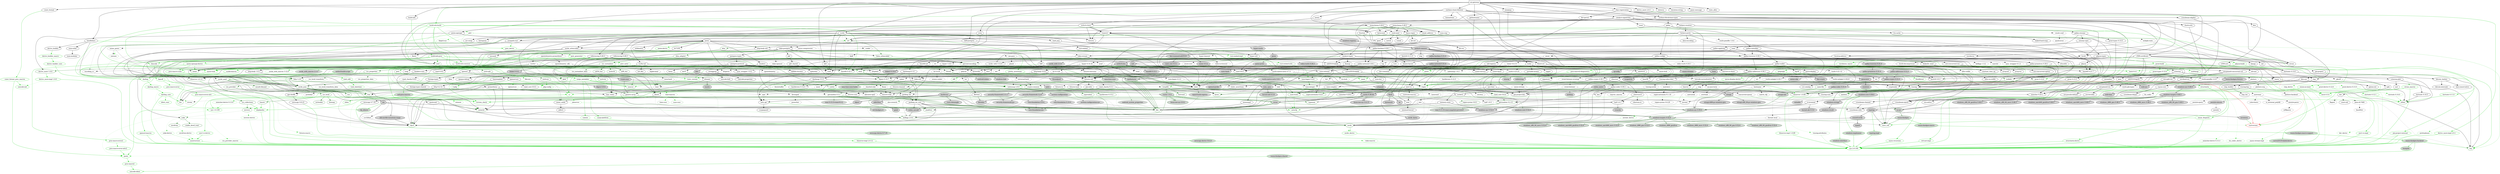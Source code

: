 digraph {
    0 [ label = "cat-gateway" shape = box]
    1 [ label = "anyhow" color = darkgreen]
    2 [ label = "base64 0.22.1" color = darkgreen]
    3 [ label = "bb8" ]
    4 [ label = "bb8-postgres" ]
    5 [ label = "bech32 0.11.0" ]
    6 [ label = "blake2b_simd" ]
    7 [ label = "build-info" ]
    8 [ label = "build-info-build" color = green3]
    9 [ label = "bytes" color = darkgreen]
    10 [ label = "c509-certificate" ]
    11 [ label = "cardano-blockchain-types" ]
    12 [ label = "cardano-chain-follower" ]
    13 [ label = "catalyst-signed-doc" ]
    14 [ label = "catalyst-types" ]
    15 [ label = "chrono" color = darkgreen]
    16 [ label = "clap" ]
    17 [ label = "const_format" ]
    18 [ label = "cpu-time" ]
    19 [ label = "crossbeam-skiplist" ]
    20 [ label = "dashmap 6.1.0" ]
    21 [ label = "derive_more 2.0.1" ]
    22 [ label = "dotenvy" ]
    23 [ label = "duration-string" ]
    24 [ label = "ed25519-dalek" ]
    25 [ label = "futures" ]
    26 [ label = "gethostname" ]
    27 [ label = "handlebars" ]
    28 [ label = "hex" ]
    29 [ label = "jsonschema 0.26.2" ]
    30 [ label = "local-ip-address" ]
    31 [ label = "memory-stats" ]
    32 [ label = "mime" color = darkgreen]
    33 [ label = "minijinja" ]
    34 [ label = "moka" ]
    35 [ label = "num-bigint 0.4.6" color = darkgreen]
    36 [ label = "num-traits" color = darkgreen]
    37 [ label = "oid-registry" ]
    38 [ label = "openssl" ]
    39 [ label = "pallas" ]
    40 [ label = "pallas-traverse 0.30.1" ]
    41 [ label = "panic-message" ]
    42 [ label = "poem" ]
    43 [ label = "poem-openapi" ]
    44 [ label = "poem-openapi-derive" color = green3]
    45 [ label = "prometheus" ]
    46 [ label = "rand 0.8.5" ]
    47 [ label = "rayon" ]
    48 [ label = "rbac-registration" ]
    49 [ label = "regex" color = darkgreen]
    50 [ label = "rust-embed" ]
    51 [ label = "scylla" ]
    52 [ label = "serde" color = darkgreen]
    53 [ label = "serde_json" color = darkgreen]
    54 [ label = "stats_alloc" ]
    55 [ label = "strum" ]
    56 [ label = "strum_macros" color = green3]
    57 [ label = "thiserror 1.0.69" color = darkgreen]
    58 [ label = "tokio" ]
    59 [ label = "tokio-postgres" ]
    60 [ label = "tracing" ]
    61 [ label = "tracing-subscriber" ]
    62 [ label = "ulid" ]
    63 [ label = "url" color = darkgreen]
    64 [ label = "uuid" ]
    65 [ label = "x509-cert" ]
    66 [ label = "async-trait" color = green3]
    67 [ label = "futures-util" ]
    68 [ label = "parking_lot" ]
    69 [ label = "arrayref" ]
    70 [ label = "arrayvec" ]
    71 [ label = "constant_time_eq" ]
    72 [ label = "bincode" color = darkgreen]
    73 [ label = "build-info-common" color = darkgreen]
    74 [ label = "build-info-proc" color = green3]
    75 [ label = "cargo_metadata" color = green3]
    76 [ label = "git2" color = green3, style = dashed]
    77 [ label = "glob" color = darkgreen]
    78 [ label = "pretty_assertions" color = green3]
    79 [ label = "rustc_version" color = green3]
    80 [ label = "zstd" color = darkgreen]
    81 [ label = "asn1-rs" ]
    82 [ label = "bimap" ]
    83 [ label = "minicbor 0.25.1" ]
    84 [ label = "oid" ]
    85 [ label = "once_cell" color = darkgreen]
    86 [ label = "thiserror 2.0.12" color = darkgreen]
    87 [ label = "cbork-utils" ]
    88 [ label = "dirs" ]
    89 [ label = "ouroboros" ]
    90 [ label = "crossbeam-channel" ]
    91 [ label = "crossbeam-epoch" ]
    92 [ label = "hickory-resolver" ]
    93 [ label = "http 1.2.0" color = darkgreen]
    94 [ label = "humantime" ]
    95 [ label = "logcall" color = green3]
    96 [ label = "memx" ]
    97 [ label = "mithril-client" ]
    98 [ label = "pallas-crypto 0.30.1" ]
    99 [ label = "pallas-hardano 0.30.1" ]
    100 [ label = "tar" ]
    101 [ label = "tracing-log" ]
    102 [ label = "ureq" ]
    103 [ label = "brotli" ]
    104 [ label = "coset" ]
    105 [ label = "jsonpath-rust" ]
    106 [ label = "jsonschema 0.28.3" ]
    107 [ label = "base64-url" ]
    108 [ label = "displaydoc" color = green3]
    109 [ label = "fluent-uri" ]
    110 [ label = "fmmap" ]
    111 [ label = "orx-concurrent-vec" ]
    112 [ label = "android-tzdata" color = darkgreen, style = "dashed,filled", fillcolor = lightgrey]
    113 [ label = "iana-time-zone" color = darkgreen, style = "dashed,filled", fillcolor = lightgrey]
    114 [ label = "js-sys" color = darkgreen, style = filled, fillcolor = lightgrey]
    115 [ label = "wasm-bindgen" color = darkgreen, style = filled, fillcolor = lightgrey]
    116 [ label = "windows-link" color = darkgreen, style = "dashed,filled", fillcolor = lightgrey]
    117 [ label = "clap_builder" ]
    118 [ label = "clap_derive" color = green3, style = dashed]
    119 [ label = "const_format_proc_macros" color = green3]
    120 [ label = "libc" color = darkgreen]
    121 [ label = "winapi" style = filled, fillcolor = lightgrey]
    122 [ label = "crossbeam-utils" ]
    123 [ label = "cfg-if" color = darkgreen]
    124 [ label = "hashbrown 0.14.5" ]
    125 [ label = "lock_api" ]
    126 [ label = "parking_lot_core" ]
    127 [ label = "derive_more-impl 2.0.1" color = green3]
    128 [ label = "curve25519-dalek" ]
    129 [ label = "ed25519" ]
    130 [ label = "rand_core 0.6.4" color = darkgreen]
    131 [ label = "sha2" color = darkgreen]
    132 [ label = "subtle" color = darkgreen]
    133 [ label = "zeroize" ]
    134 [ label = "futures-channel" ]
    135 [ label = "futures-core" ]
    136 [ label = "futures-executor" style = dashed]
    137 [ label = "futures-io" ]
    138 [ label = "futures-sink" ]
    139 [ label = "futures-task" ]
    140 [ label = "rustix 0.38.44" style = filled, fillcolor = lightgrey]
    141 [ label = "windows-targets 0.52.6" color = darkgreen, style = filled, fillcolor = lightgrey]
    142 [ label = "derive_builder" ]
    143 [ label = "log" color = darkgreen]
    144 [ label = "num-order" ]
    145 [ label = "pest" color = darkgreen]
    146 [ label = "pest_derive" color = green3]
    147 [ label = "ahash" ]
    148 [ label = "bytecount" ]
    149 [ label = "email_address" ]
    150 [ label = "fancy-regex" ]
    151 [ label = "fraction" ]
    152 [ label = "idna" color = darkgreen]
    153 [ label = "itoa" color = darkgreen]
    154 [ label = "num-cmp" ]
    155 [ label = "percent-encoding" color = darkgreen]
    156 [ label = "referencing 0.26.2" ]
    157 [ label = "regex-syntax 0.8.5" color = darkgreen]
    158 [ label = "reqwest" ]
    159 [ label = "uuid-simd" ]
    160 [ label = "neli" style = filled, fillcolor = lightgrey]
    161 [ label = "windows-sys 0.59.0" color = darkgreen, style = filled, fillcolor = lightgrey]
    162 [ label = "windows-sys 0.52.0" style = filled, fillcolor = lightgrey]
    163 [ label = "async-lock" style = dashed]
    164 [ label = "event-listener" style = dashed]
    165 [ label = "loom" style = filled, fillcolor = lightgrey]
    166 [ label = "portable-atomic" ]
    167 [ label = "smallvec" color = darkgreen]
    168 [ label = "tagptr" ]
    169 [ label = "num-integer" color = darkgreen]
    170 [ label = "autocfg" color = green3]
    171 [ label = "bitflags 2.9.0" color = darkgreen]
    172 [ label = "foreign-types" ]
    173 [ label = "openssl-macros" color = green3]
    174 [ label = "openssl-sys" ]
    175 [ label = "pallas-addresses 0.30.1" ]
    176 [ label = "pallas-codec 0.30.1" ]
    177 [ label = "pallas-configs" ]
    178 [ label = "pallas-network 0.30.1" ]
    179 [ label = "pallas-primitives 0.30.1" ]
    180 [ label = "pallas-txbuilder" ]
    181 [ label = "pallas-utxorpc" ]
    182 [ label = "itertools 0.13.0" ]
    183 [ label = "paste" color = green3]
    184 [ label = "async-compression" style = dashed]
    185 [ label = "cookie" style = dashed]
    186 [ label = "headers" ]
    187 [ label = "http-body-util" ]
    188 [ label = "hyper 1.6.0" ]
    189 [ label = "hyper-util" ]
    190 [ label = "mime_guess" style = dashed]
    191 [ label = "multer" style = dashed]
    192 [ label = "nix" style = filled, fillcolor = lightgrey]
    193 [ label = "opentelemetry" style = dashed]
    194 [ label = "opentelemetry-prometheus" style = dashed]
    195 [ label = "pin-project-lite" ]
    196 [ label = "poem-derive" color = green3]
    197 [ label = "quick-xml" ]
    198 [ label = "rfc7239" ]
    199 [ label = "serde_urlencoded" ]
    200 [ label = "serde_yaml" color = darkgreen]
    201 [ label = "sync_wrapper 1.0.2" ]
    202 [ label = "tempfile" color = darkgreen]
    203 [ label = "time" style = dashed]
    204 [ label = "tokio-stream" ]
    205 [ label = "tokio-util" ]
    206 [ label = "wildmatch" ]
    207 [ label = "derive_more 1.0.0" color = darkgreen]
    208 [ label = "indexmap 2.8.0" color = darkgreen]
    209 [ label = "darling" color = green3]
    210 [ label = "proc-macro-crate" color = green3]
    211 [ label = "proc-macro2" color = green3]
    212 [ label = "quote" color = green3]
    213 [ label = "syn 2.0.100" color = green3]
    214 [ label = "fnv" color = darkgreen]
    215 [ label = "lazy_static" ]
    216 [ label = "memchr" color = darkgreen]
    217 [ label = "protobuf" style = dashed]
    218 [ label = "rand_chacha 0.3.1" ]
    219 [ label = "either" color = darkgreen]
    220 [ label = "rayon-core" ]
    221 [ label = "der-parser" ]
    222 [ label = "aho-corasick" color = darkgreen, style = dashed]
    223 [ label = "regex-automata 0.4.9" color = darkgreen]
    224 [ label = "rust-embed-impl" color = green3]
    225 [ label = "rust-embed-utils" color = darkgreen]
    226 [ label = "walkdir" color = darkgreen]
    227 [ label = "arc-swap" ]
    228 [ label = "byteorder" ]
    229 [ label = "dashmap 5.5.3" ]
    230 [ label = "histogram" ]
    231 [ label = "lz4_flex" ]
    232 [ label = "rand_pcg" ]
    233 [ label = "scylla-cql" ]
    234 [ label = "scylla-macros" color = green3]
    235 [ label = "snap" ]
    236 [ label = "socket2" ]
    237 [ label = "tokio-openssl" style = dashed]
    238 [ label = "serde_derive" color = green3]
    239 [ label = "ryu" color = darkgreen]
    240 [ label = "heck 0.5.0" color = green3]
    241 [ label = "rustversion" color = red]
    242 [ label = "thiserror-impl 1.0.69" color = green3]
    243 [ label = "backtrace" style = filled, fillcolor = lightgrey]
    244 [ label = "mio" style = dashed]
    245 [ label = "signal-hook-registry" style = "dashed,filled", fillcolor = lightgrey]
    246 [ label = "tokio-macros" color = green3, style = dashed]
    247 [ label = "fallible-iterator" ]
    248 [ label = "phf" ]
    249 [ label = "postgres-protocol" ]
    250 [ label = "postgres-types" ]
    251 [ label = "rand 0.9.0" ]
    252 [ label = "whoami" ]
    253 [ label = "tracing-attributes" color = green3, style = dashed]
    254 [ label = "tracing-core" ]
    255 [ label = "matchers" style = dashed]
    256 [ label = "nu-ansi-term" style = dashed]
    257 [ label = "sharded-slab" style = dashed]
    258 [ label = "thread_local" style = dashed]
    259 [ label = "tracing-serde" style = dashed]
    260 [ label = "web-time" style = filled, fillcolor = lightgrey]
    261 [ label = "form_urlencoded" color = darkgreen]
    262 [ label = "getrandom 0.3.1" color = darkgreen, style = dashed]
    263 [ label = "const-oid" ]
    264 [ label = "der" ]
    265 [ label = "sha1" ]
    266 [ label = "signature" ]
    267 [ label = "spki" ]
    268 [ label = "tls_codec" style = dashed]
    269 [ label = "futures-macro" color = green3, style = dashed]
    270 [ label = "pin-utils" ]
    271 [ label = "slab" style = dashed]
    272 [ label = "semver" color = darkgreen]
    273 [ label = "proc-macro-error2" color = green3]
    274 [ label = "camino" color = green3]
    275 [ label = "cargo-platform" color = green3]
    276 [ label = "libgit2-sys" color = green3, style = dashed]
    277 [ label = "diff" color = green3]
    278 [ label = "yansi" color = green3]
    279 [ label = "zstd-safe" color = darkgreen]
    280 [ label = "asn1-rs-derive" color = green3]
    281 [ label = "asn1-rs-impl" color = green3]
    282 [ label = "nom" ]
    283 [ label = "rusticata-macros" ]
    284 [ label = "half 2.4.1" ]
    285 [ label = "minicbor-derive 0.15.3" color = green3, style = dashed]
    286 [ label = "thiserror-impl 2.0.12" color = green3]
    287 [ label = "dirs-sys" ]
    288 [ label = "aliasable" ]
    289 [ label = "ouroboros_macro" color = green3]
    290 [ label = "static_assertions" ]
    291 [ label = "hickory-proto" ]
    292 [ label = "ipconfig" style = "dashed,filled", fillcolor = lightgrey]
    293 [ label = "lru-cache" ]
    294 [ label = "resolv-conf" style = dashed]
    295 [ label = "rustls 0.21.12" style = dashed]
    296 [ label = "tokio-rustls 0.24.1" style = dashed]
    297 [ label = "proc-macro-error" color = green3]
    298 [ label = "cpufeatures" color = darkgreen, style = filled, fillcolor = lightgrey]
    299 [ label = "async-recursion" color = green3]
    300 [ label = "flate2" style = dashed]
    301 [ label = "flume" style = dashed]
    302 [ label = "getrandom 0.2.15" color = darkgreen]
    303 [ label = "mithril-common" style = filled, fillcolor = lightgrey]
    304 [ label = "slog" ]
    305 [ label = "cryptoxide" ]
    306 [ label = "binary-layout" ]
    307 [ label = "tap" ]
    308 [ label = "filetime" ]
    309 [ label = "xattr" style = "dashed,filled", fillcolor = lightgrey]
    310 [ label = "rustls 0.23.23" style = dashed]
    311 [ label = "rustls-native-certs 0.7.3" style = dashed]
    312 [ label = "rustls-pki-types" style = dashed]
    313 [ label = "webpki-roots" style = dashed]
    314 [ label = "alloc-no-stdlib" ]
    315 [ label = "alloc-stdlib" style = dashed]
    316 [ label = "brotli-decompressor" ]
    317 [ label = "ciborium" ]
    318 [ label = "ciborium-io" ]
    319 [ label = "referencing 0.28.3" ]
    320 [ label = "borrow-or-share" ]
    321 [ label = "ref-cast" ]
    322 [ label = "enum_dispatch" color = green3]
    323 [ label = "fs4" style = dashed]
    324 [ label = "memmap2" ]
    325 [ label = "parse-display" ]
    326 [ label = "orx-concurrent-option" ]
    327 [ label = "orx-fixed-vec" ]
    328 [ label = "orx-pinned-concurrent-col" ]
    329 [ label = "orx-pinned-vec" ]
    330 [ label = "orx-pseudo-default" ]
    331 [ label = "orx-split-vec" ]
    332 [ label = "android_system_properties" color = darkgreen, style = "dashed,filled", fillcolor = lightgrey]
    333 [ label = "core-foundation-sys" color = darkgreen, style = "dashed,filled", fillcolor = lightgrey]
    334 [ label = "iana-time-zone-haiku" color = darkgreen, style = "dashed,filled", fillcolor = lightgrey]
    335 [ label = "windows-core 0.52.0" color = darkgreen, style = "dashed,filled", fillcolor = lightgrey]
    336 [ label = "wasm-bindgen-macro" color = green3, style = filled, fillcolor = lightgrey]
    337 [ label = "anstream" style = dashed]
    338 [ label = "anstyle" ]
    339 [ label = "clap_lex" ]
    340 [ label = "strsim" color = darkgreen, style = dashed]
    341 [ label = "unicode-xid" color = green3]
    342 [ label = "winapi-i686-pc-windows-gnu" style = filled, fillcolor = lightgrey]
    343 [ label = "winapi-x86_64-pc-windows-gnu" style = filled, fillcolor = lightgrey]
    344 [ label = "allocator-api2" style = dashed]
    345 [ label = "scopeguard" ]
    346 [ label = "redox_syscall" style = filled, fillcolor = lightgrey]
    347 [ label = "curve25519-dalek-derive" color = green3, style = filled, fillcolor = lightgrey]
    348 [ label = "digest 0.10.7" color = darkgreen]
    349 [ label = "fiat-crypto" style = filled, fillcolor = lightgrey]
    350 [ label = "pkcs8" style = dashed]
    351 [ label = "zeroize_derive" color = green3, style = dashed]
    352 [ label = "errno" color = darkgreen, style = filled, fillcolor = lightgrey]
    353 [ label = "linux-raw-sys 0.4.15" style = filled, fillcolor = lightgrey]
    354 [ label = "windows_aarch64_gnullvm 0.52.6" color = darkgreen, style = filled, fillcolor = lightgrey]
    355 [ label = "windows_aarch64_msvc 0.52.6" color = darkgreen, style = filled, fillcolor = lightgrey]
    356 [ label = "windows_i686_gnu 0.52.6" color = darkgreen, style = filled, fillcolor = lightgrey]
    357 [ label = "windows_i686_gnullvm" color = darkgreen, style = filled, fillcolor = lightgrey]
    358 [ label = "windows_i686_msvc 0.52.6" color = darkgreen, style = filled, fillcolor = lightgrey]
    359 [ label = "windows_x86_64_gnu 0.52.6" color = darkgreen, style = filled, fillcolor = lightgrey]
    360 [ label = "windows_x86_64_gnullvm 0.52.6" color = darkgreen, style = filled, fillcolor = lightgrey]
    361 [ label = "windows_x86_64_msvc 0.52.6" color = darkgreen, style = filled, fillcolor = lightgrey]
    362 [ label = "derive_builder_macro" color = green3]
    363 [ label = "num-modular" ]
    364 [ label = "ucd-trie" color = darkgreen]
    365 [ label = "pest_generator" color = green3]
    366 [ label = "version_check" color = green3]
    367 [ label = "zerocopy 0.7.35" ]
    368 [ label = "bit-set" ]
    369 [ label = "num" ]
    370 [ label = "idna_adapter" color = darkgreen]
    371 [ label = "utf8_iter" color = darkgreen]
    372 [ label = "encoding_rs" style = dashed]
    373 [ label = "h2 0.4.8" style = dashed]
    374 [ label = "http-body 1.0.1" ]
    375 [ label = "hyper-rustls" style = "dashed,filled", fillcolor = lightgrey]
    376 [ label = "ipnet" ]
    377 [ label = "quinn" style = "dashed,filled", fillcolor = lightgrey]
    378 [ label = "rustls-native-certs 0.8.1" style = "dashed,filled", fillcolor = lightgrey]
    379 [ label = "rustls-pemfile 2.2.0" style = dashed]
    380 [ label = "system-configuration" style = "dashed,filled", fillcolor = lightgrey]
    381 [ label = "tokio-rustls 0.26.2" style = "dashed,filled", fillcolor = lightgrey]
    382 [ label = "tower 0.5.2" style = filled, fillcolor = lightgrey]
    383 [ label = "tower-service" ]
    384 [ label = "wasm-bindgen-futures" style = filled, fillcolor = lightgrey]
    385 [ label = "wasm-streams" style = "dashed,filled", fillcolor = lightgrey]
    386 [ label = "web-sys" style = filled, fillcolor = lightgrey]
    387 [ label = "windows-registry" style = filled, fillcolor = lightgrey]
    388 [ label = "outref" ]
    389 [ label = "vsimd" ]
    390 [ label = "neli-proc-macros" color = green3, style = filled, fillcolor = lightgrey]
    391 [ label = "event-listener-strategy" style = dashed]
    392 [ label = "concurrent-queue" style = dashed]
    393 [ label = "parking" style = "dashed,filled", fillcolor = lightgrey]
    394 [ label = "generator" style = filled, fillcolor = lightgrey]
    395 [ label = "scoped-tls" style = filled, fillcolor = lightgrey]
    396 [ label = "foreign-types-shared" ]
    397 [ label = "cc" color = green3]
    398 [ label = "openssl-src" color = green3, style = dashed]
    399 [ label = "pkg-config" color = green3]
    400 [ label = "vcpkg" color = green3]
    401 [ label = "base58" ]
    402 [ label = "bech32 0.9.1" ]
    403 [ label = "crc" ]
    404 [ label = "minicbor 0.20.0" ]
    405 [ label = "num-rational" ]
    406 [ label = "serde_with 3.12.0" ]
    407 [ label = "criterion" ]
    408 [ label = "pallas-wallet" ]
    409 [ label = "pallas-applying" ]
    410 [ label = "prost-types 0.13.5" ]
    411 [ label = "utxorpc-spec" ]
    412 [ label = "aes-gcm" style = dashed]
    413 [ label = "hkdf" style = dashed]
    414 [ label = "hmac" ]
    415 [ label = "base64 0.21.7" ]
    416 [ label = "headers-core" ]
    417 [ label = "httpdate" ]
    418 [ label = "httparse" style = dashed]
    419 [ label = "want" style = dashed]
    420 [ label = "unicase" color = darkgreen, style = dashed]
    421 [ label = "spin" style = dashed]
    422 [ label = "cfg_aliases" color = green3, style = filled, fillcolor = lightgrey]
    423 [ label = "opentelemetry_sdk" style = dashed]
    424 [ label = "uncased" ]
    425 [ label = "unsafe-libyaml" color = darkgreen]
    426 [ label = "fastrand" color = darkgreen]
    427 [ label = "rustix 1.0.2" color = darkgreen, style = filled, fillcolor = lightgrey]
    428 [ label = "deranged" style = dashed]
    429 [ label = "num-conv" color = darkgreen, style = dashed]
    430 [ label = "powerfmt" style = dashed]
    431 [ label = "time-core" color = darkgreen, style = dashed]
    432 [ label = "time-macros" color = green3, style = dashed]
    433 [ label = "derive_more-impl 1.0.0" color = green3]
    434 [ label = "equivalent" color = darkgreen]
    435 [ label = "hashbrown 0.15.2" color = darkgreen]
    436 [ label = "darling_core" color = green3]
    437 [ label = "darling_macro" color = green3]
    438 [ label = "toml_edit" color = green3]
    439 [ label = "unicode-ident" color = green3]
    440 [ label = "ppv-lite86" ]
    441 [ label = "crossbeam-deque" ]
    442 [ label = "same-file" color = darkgreen]
    443 [ label = "winapi-util" color = darkgreen, style = filled, fillcolor = lightgrey]
    444 [ label = "twox-hash" style = dashed]
    445 [ label = "bigdecimal" style = dashed]
    446 [ label = "num-bigint 0.3.3" style = dashed]
    447 [ label = "secrecy" style = dashed]
    448 [ label = "stable_deref_trait" color = darkgreen]
    449 [ label = "yoke" color = darkgreen]
    450 [ label = "addr2line" style = filled, fillcolor = lightgrey]
    451 [ label = "miniz_oxide" ]
    452 [ label = "object" style = filled, fillcolor = lightgrey]
    453 [ label = "rustc-demangle" style = filled, fillcolor = lightgrey]
    454 [ label = "wasi 0.11.0+wasi-snapshot-preview1" color = darkgreen, style = filled, fillcolor = lightgrey]
    455 [ label = "phf_shared" ]
    456 [ label = "md-5" ]
    457 [ label = "stringprep" ]
    458 [ label = "rand_chacha 0.9.0" style = dashed]
    459 [ label = "rand_core 0.9.3" ]
    460 [ label = "zerocopy 0.8.23" ]
    461 [ label = "wasite" style = filled, fillcolor = lightgrey]
    462 [ label = "valuable" style = "dashed,filled", fillcolor = lightgrey]
    463 [ label = "regex-automata 0.1.10" style = dashed]
    464 [ label = "overload" style = dashed]
    465 [ label = "wasi 0.13.3+wasi-0.2.2" color = darkgreen, style = "dashed,filled", fillcolor = lightgrey]
    466 [ label = "der_derive" color = green3, style = dashed]
    467 [ label = "flagset" style = dashed]
    468 [ label = "pem-rfc7468" style = dashed]
    469 [ label = "base64ct" style = dashed]
    470 [ label = "tls_codec_derive" color = green3, style = dashed]
    471 [ label = "proc-macro-error-attr2" color = green3]
    472 [ label = "libz-sys" color = green3, style = dashed]
    473 [ label = "zstd-sys" color = darkgreen]
    474 [ label = "synstructure" color = green3]
    475 [ label = "minimal-lexical" ]
    476 [ label = "crunchy" style = filled, fillcolor = lightgrey]
    477 [ label = "option-ext" ]
    478 [ label = "redox_users" style = filled, fillcolor = lightgrey]
    479 [ label = "windows-sys 0.48.0" style = filled, fillcolor = lightgrey]
    480 [ label = "heck 0.4.1" color = green3]
    481 [ label = "proc-macro2-diagnostics" color = green3]
    482 [ label = "data-encoding" ]
    483 [ label = "enum-as-inner" color = green3]
    484 [ label = "rustls-pemfile 1.0.4" style = dashed]
    485 [ label = "tinyvec" ]
    486 [ label = "widestring" style = "dashed,filled", fillcolor = lightgrey]
    487 [ label = "winreg" style = "dashed,filled", fillcolor = lightgrey]
    488 [ label = "linked-hash-map" ]
    489 [ label = "hostname" style = dashed]
    490 [ label = "quick-error" style = dashed]
    491 [ label = "ring" style = dashed]
    492 [ label = "rustls-webpki 0.101.7" style = dashed]
    493 [ label = "sct" style = dashed]
    494 [ label = "proc-macro-error-attr" color = green3]
    495 [ label = "syn 1.0.109" color = green3]
    496 [ label = "crc32fast" style = dashed]
    497 [ label = "nanorand" style = dashed]
    498 [ label = "blake2 0.10.6" style = filled, fillcolor = lightgrey]
    499 [ label = "ckb-merkle-mountain-range" style = filled, fillcolor = lightgrey]
    500 [ label = "fixed" style = filled, fillcolor = lightgrey]
    501 [ label = "kes-summed-ed25519" style = filled, fillcolor = lightgrey]
    502 [ label = "mithril-build-script" color = green3, style = filled, fillcolor = lightgrey]
    503 [ label = "mithril-stm" style = filled, fillcolor = lightgrey]
    504 [ label = "pallas-addresses 0.31.0" style = "dashed,filled", fillcolor = lightgrey]
    505 [ label = "pallas-codec 0.31.0" style = "dashed,filled", fillcolor = lightgrey]
    506 [ label = "pallas-hardano 0.31.0" style = "dashed,filled", fillcolor = lightgrey]
    507 [ label = "pallas-network 0.31.0" style = "dashed,filled", fillcolor = lightgrey]
    508 [ label = "pallas-primitives 0.31.0" style = "dashed,filled", fillcolor = lightgrey]
    509 [ label = "pallas-traverse 0.31.0" style = "dashed,filled", fillcolor = lightgrey]
    510 [ label = "serde_bytes" style = filled, fillcolor = lightgrey]
    511 [ label = "typetag" style = filled, fillcolor = lightgrey]
    512 [ label = "doc-comment" ]
    513 [ label = "libredox" style = filled, fillcolor = lightgrey]
    514 [ label = "rustls-webpki 0.102.8" style = dashed]
    515 [ label = "openssl-probe" style = "dashed,filled", fillcolor = lightgrey]
    516 [ label = "schannel" style = "dashed,filled", fillcolor = lightgrey]
    517 [ label = "security-framework 2.11.1" style = "dashed,filled", fillcolor = lightgrey]
    518 [ label = "ciborium-ll" ]
    519 [ label = "ref-cast-impl" color = green3]
    520 [ label = "parse-display-derive" color = green3]
    521 [ label = "orx-iterable" ]
    522 [ label = "wasm-bindgen-macro-support" color = green3, style = filled, fillcolor = lightgrey]
    523 [ label = "anstyle-parse" style = dashed]
    524 [ label = "anstyle-query" style = dashed]
    525 [ label = "anstyle-wincon" style = "dashed,filled", fillcolor = lightgrey]
    526 [ label = "colorchoice" style = dashed]
    527 [ label = "is_terminal_polyfill" style = dashed]
    528 [ label = "utf8parse" style = dashed]
    529 [ label = "block-buffer" color = darkgreen, style = dashed]
    530 [ label = "crypto-common" color = darkgreen]
    531 [ label = "derive_builder_core" color = green3]
    532 [ label = "pest_meta" color = green3]
    533 [ label = "zerocopy-derive 0.7.35" color = green3, style = filled, fillcolor = lightgrey]
    534 [ label = "bit-vec" ]
    535 [ label = "num-complex" ]
    536 [ label = "num-iter" ]
    537 [ label = "icu_normalizer" color = darkgreen]
    538 [ label = "icu_properties" color = darkgreen]
    539 [ label = "atomic-waker" style = dashed]
    540 [ label = "quinn-proto" style = "dashed,filled", fillcolor = lightgrey]
    541 [ label = "quinn-udp" style = "dashed,filled", fillcolor = lightgrey]
    542 [ label = "rustc-hash" style = "dashed,filled", fillcolor = lightgrey]
    543 [ label = "security-framework 3.2.0" style = "dashed,filled", fillcolor = lightgrey]
    544 [ label = "core-foundation 0.9.4" style = "dashed,filled", fillcolor = lightgrey]
    545 [ label = "system-configuration-sys" style = "dashed,filled", fillcolor = lightgrey]
    546 [ label = "tower-layer" ]
    547 [ label = "windows-result" style = filled, fillcolor = lightgrey]
    548 [ label = "windows-strings" style = filled, fillcolor = lightgrey]
    549 [ label = "windows" style = filled, fillcolor = lightgrey]
    550 [ label = "jobserver" color = green3, style = dashed]
    551 [ label = "shlex" color = green3]
    552 [ label = "crc-catalog" ]
    553 [ label = "half 1.8.3" style = dashed]
    554 [ label = "minicbor-derive 0.13.0" color = green3, style = dashed]
    555 [ label = "indexmap 1.9.3" style = dashed]
    556 [ label = "serde_with_macros 3.12.0" color = green3, style = dashed]
    557 [ label = "anes" ]
    558 [ label = "cast" ]
    559 [ label = "criterion-plot" ]
    560 [ label = "is-terminal" ]
    561 [ label = "itertools 0.10.5" ]
    562 [ label = "oorandom" ]
    563 [ label = "plotters" style = dashed]
    564 [ label = "tinytemplate" ]
    565 [ label = "bip39" ]
    566 [ label = "ed25519-bip32" ]
    567 [ label = "prost 0.13.5" ]
    568 [ label = "pbjson" ]
    569 [ label = "pbjson-types" ]
    570 [ label = "prost 0.12.6" color = darkgreen]
    571 [ label = "tonic" ]
    572 [ label = "aead" style = dashed]
    573 [ label = "aes" style = dashed]
    574 [ label = "cipher" style = dashed]
    575 [ label = "ctr" style = dashed]
    576 [ label = "ghash" style = dashed]
    577 [ label = "try-lock" style = dashed]
    578 [ label = "linux-raw-sys 0.9.2" color = darkgreen, style = filled, fillcolor = lightgrey]
    579 [ label = "ident_case" color = green3]
    580 [ label = "toml_datetime" color = green3]
    581 [ label = "winnow" color = green3, style = dashed]
    582 [ label = "libm" style = dashed]
    583 [ label = "yoke-derive" color = green3, style = dashed]
    584 [ label = "zerofrom" color = darkgreen]
    585 [ label = "gimli" style = filled, fillcolor = lightgrey]
    586 [ label = "adler2" ]
    587 [ label = "siphasher" ]
    588 [ label = "unicode-bidi" ]
    589 [ label = "unicode-normalization" ]
    590 [ label = "unicode-properties" ]
    591 [ label = "zerocopy-derive 0.8.23" color = green3, style = filled, fillcolor = lightgrey]
    592 [ label = "regex-syntax 0.6.29" style = dashed]
    593 [ label = "wit-bindgen-rt" color = darkgreen, style = "dashed,filled", fillcolor = lightgrey]
    594 [ label = "windows-targets 0.48.5" style = filled, fillcolor = lightgrey]
    595 [ label = "tinyvec_macros" style = dashed]
    596 [ label = "match_cfg" style = dashed]
    597 [ label = "untrusted" style = dashed]
    598 [ label = "az" style = filled, fillcolor = lightgrey]
    599 [ label = "bytemuck" style = filled, fillcolor = lightgrey]
    600 [ label = "typenum" color = darkgreen]
    601 [ label = "blake2 0.9.2" style = filled, fillcolor = lightgrey]
    602 [ label = "rand_core 0.5.1" style = filled, fillcolor = lightgrey]
    603 [ label = "serde_with 2.3.3" style = "dashed,filled", fillcolor = lightgrey]
    604 [ label = "blst" style = filled, fillcolor = lightgrey]
    605 [ label = "pallas-crypto 0.31.0" style = "dashed,filled", fillcolor = lightgrey]
    606 [ label = "erased-serde" style = filled, fillcolor = lightgrey]
    607 [ label = "inventory" style = filled, fillcolor = lightgrey]
    608 [ label = "typetag-impl" color = green3, style = filled, fillcolor = lightgrey]
    609 [ label = "security-framework-sys" style = "dashed,filled", fillcolor = lightgrey]
    610 [ label = "structmeta" color = green3]
    611 [ label = "orx-self-or" ]
    612 [ label = "wasm-bindgen-backend" color = green3, style = filled, fillcolor = lightgrey]
    613 [ label = "wasm-bindgen-shared" color = green3, style = filled, fillcolor = lightgrey]
    614 [ label = "generic-array" color = darkgreen]
    615 [ label = "icu_collections" color = darkgreen]
    616 [ label = "icu_normalizer_data" color = darkgreen, style = dashed]
    617 [ label = "icu_provider" color = darkgreen]
    618 [ label = "utf16_iter" color = darkgreen]
    619 [ label = "write16" color = darkgreen]
    620 [ label = "zerovec" color = darkgreen]
    621 [ label = "icu_locid_transform" color = darkgreen, style = dashed]
    622 [ label = "icu_properties_data" color = darkgreen, style = dashed]
    623 [ label = "tinystr" color = darkgreen]
    624 [ label = "core-foundation 0.10.0" style = "dashed,filled", fillcolor = lightgrey]
    625 [ label = "windows-core 0.58.0" style = filled, fillcolor = lightgrey]
    626 [ label = "hashbrown 0.12.3" style = dashed]
    627 [ label = "hermit-abi 0.5.0" style = filled, fillcolor = lightgrey]
    628 [ label = "plotters-backend" style = dashed]
    629 [ label = "plotters-svg" style = dashed]
    630 [ label = "bitcoin_hashes" ]
    631 [ label = "prost-derive 0.13.5" color = green3, style = dashed]
    632 [ label = "pbjson-build" color = green3]
    633 [ label = "prost-build" color = green3]
    634 [ label = "prost-derive 0.12.6" color = green3, style = dashed]
    635 [ label = "async-stream" style = dashed]
    636 [ label = "axum" style = dashed]
    637 [ label = "h2 0.3.26" style = dashed]
    638 [ label = "http 0.2.12" ]
    639 [ label = "http-body 0.4.6" ]
    640 [ label = "hyper 0.14.32" style = dashed]
    641 [ label = "hyper-timeout" style = dashed]
    642 [ label = "pin-project" ]
    643 [ label = "tower 0.4.13" style = dashed]
    644 [ label = "inout" style = dashed]
    645 [ label = "opaque-debug" ]
    646 [ label = "polyval" style = dashed]
    647 [ label = "zerofrom-derive" color = green3, style = dashed]
    648 [ label = "windows_aarch64_gnullvm 0.48.5" style = filled, fillcolor = lightgrey]
    649 [ label = "windows_aarch64_msvc 0.48.5" style = filled, fillcolor = lightgrey]
    650 [ label = "windows_i686_gnu 0.48.5" style = filled, fillcolor = lightgrey]
    651 [ label = "windows_i686_msvc 0.48.5" style = filled, fillcolor = lightgrey]
    652 [ label = "windows_x86_64_gnu 0.48.5" style = filled, fillcolor = lightgrey]
    653 [ label = "windows_x86_64_gnullvm 0.48.5" style = filled, fillcolor = lightgrey]
    654 [ label = "windows_x86_64_msvc 0.48.5" style = filled, fillcolor = lightgrey]
    655 [ label = "crypto-mac" style = filled, fillcolor = lightgrey]
    656 [ label = "digest 0.9.0" style = filled, fillcolor = lightgrey]
    657 [ label = "base64 0.13.1" style = "dashed,filled", fillcolor = lightgrey]
    658 [ label = "serde_with_macros 2.3.3" color = green3, style = "dashed,filled", fillcolor = lightgrey]
    659 [ label = "threadpool" style = filled, fillcolor = lightgrey]
    660 [ label = "typeid" style = filled, fillcolor = lightgrey]
    661 [ label = "structmeta-derive" color = green3]
    662 [ label = "bumpalo" color = green3, style = filled, fillcolor = lightgrey]
    663 [ label = "icu_locid" color = darkgreen]
    664 [ label = "icu_provider_macros" color = green3, style = dashed]
    665 [ label = "writeable" color = darkgreen]
    666 [ label = "zerovec-derive" color = green3, style = dashed]
    667 [ label = "icu_locid_transform_data" color = darkgreen, style = dashed]
    668 [ label = "windows-implement" color = green3, style = filled, fillcolor = lightgrey]
    669 [ label = "windows-interface" color = green3, style = filled, fillcolor = lightgrey]
    670 [ label = "bitcoin-internals" ]
    671 [ label = "hex-conservative" ]
    672 [ label = "itertools 0.14.0" color = green3, style = dashed]
    673 [ label = "itertools 0.11.0" color = green3]
    674 [ label = "prost-types 0.12.6" color = green3]
    675 [ label = "itertools 0.12.1" color = green3]
    676 [ label = "multimap" color = green3]
    677 [ label = "petgraph" color = green3]
    678 [ label = "prettyplease" color = green3, style = dashed]
    679 [ label = "async-stream-impl" color = green3, style = dashed]
    680 [ label = "axum-core" style = dashed]
    681 [ label = "bitflags 1.3.2" style = dashed]
    682 [ label = "matchit" style = dashed]
    683 [ label = "sync_wrapper 0.1.2" style = dashed]
    684 [ label = "tokio-io-timeout" style = dashed]
    685 [ label = "pin-project-internal" color = green3]
    686 [ label = "universal-hash" style = dashed]
    687 [ label = "num_cpus" style = filled, fillcolor = lightgrey]
    688 [ label = "litemap" color = darkgreen]
    689 [ label = "fixedbitset" color = green3]
    690 [ label = "hermit-abi 0.3.9" style = filled, fillcolor = lightgrey]
    0 -> 4 [ ]
    0 -> 7 [ ]
    0 -> 8 [ color = green3]
    0 -> 12 [ ]
    0 -> 13 [ ]
    0 -> 17 [ ]
    0 -> 21 [ ]
    0 -> 22 [ ]
    0 -> 23 [ ]
    0 -> 26 [ ]
    0 -> 27 [ ]
    0 -> 29 [ ]
    0 -> 30 [ ]
    0 -> 31 [ ]
    0 -> 33 [ ]
    0 -> 41 [ ]
    0 -> 43 [ ]
    0 -> 48 [ ]
    0 -> 51 [ ]
    0 -> 54 [ ]
    0 -> 62 [ ]
    3 -> 66 [ color = green3]
    3 -> 67 [ ]
    3 -> 58 [ ]
    4 -> 3 [ ]
    4 -> 59 [ ]
    6 -> 69 [ ]
    6 -> 70 [ ]
    6 -> 71 [ ]
    7 -> 74 [ color = green3]
    8 -> 1 [ color = green3]
    8 -> 2 [ color = green3]
    8 -> 72 [ color = green3]
    8 -> 73 [ color = green3]
    8 -> 75 [ color = green3]
    8 -> 76 [ color = green3, style = dotted]
    8 -> 77 [ color = green3]
    8 -> 78 [ color = green3]
    8 -> 79 [ color = green3]
    8 -> 80 [ color = green3]
    10 -> 1 [ ]
    10 -> 82 [ ]
    10 -> 24 [ ]
    10 -> 28 [ ]
    10 -> 83 [ ]
    10 -> 84 [ ]
    10 -> 37 [ ]
    10 -> 49 [ ]
    10 -> 55 [ ]
    10 -> 86 [ ]
    11 -> 14 [ ]
    11 -> 87 [ ]
    11 -> 20 [ ]
    11 -> 88 [ ]
    11 -> 89 [ ]
    11 -> 39 [ ]
    11 -> 55 [ ]
    12 -> 11 [ ]
    12 -> 18 [ ]
    12 -> 19 [ ]
    12 -> 92 [ ]
    12 -> 94 [ ]
    12 -> 95 [ color = green3]
    12 -> 96 [ ]
    12 -> 97 [ ]
    12 -> 34 [ ]
    12 -> 99 [ ]
    12 -> 102 [ ]
    13 -> 1 [ ]
    13 -> 103 [ ]
    13 -> 14 [ ]
    13 -> 16 [ ]
    13 -> 104 [ ]
    13 -> 25 [ ]
    13 -> 105 [ ]
    13 -> 106 [ ]
    13 -> 55 [ ]
    14 -> 107 [ ]
    14 -> 6 [ ]
    14 -> 15 [ ]
    14 -> 108 [ color = green3]
    14 -> 24 [ ]
    14 -> 109 [ ]
    14 -> 110 [ ]
    14 -> 83 [ ]
    14 -> 111 [ ]
    14 -> 98 [ ]
    14 -> 86 [ ]
    14 -> 60 [ ]
    14 -> 64 [ ]
    15 -> 112 [ color = darkgreen, arrowType = empty, fillcolor = lightgrey, style = dotted]
    15 -> 113 [ color = darkgreen, arrowType = empty, fillcolor = lightgrey, style = dotted]
    15 -> 36 [ color = darkgreen]
    15 -> 52 [ color = darkgreen, style = dotted]
    15 -> 116 [ color = darkgreen, arrowType = empty, fillcolor = lightgrey, style = dotted]
    16 -> 117 [ ]
    16 -> 118 [ color = green3, style = dotted]
    17 -> 119 [ color = green3]
    18 -> 120 [ arrowType = empty, fillcolor = lightgrey]
    18 -> 121 [ arrowType = empty, fillcolor = lightgrey]
    19 -> 91 [ ]
    20 -> 124 [ ]
    20 -> 125 [ ]
    20 -> 126 [ ]
    20 -> 47 [ style = dotted]
    21 -> 127 [ color = green3]
    24 -> 128 [ ]
    24 -> 129 [ ]
    24 -> 131 [ ]
    25 -> 136 [ style = dotted]
    26 -> 140 [ arrowType = empty, fillcolor = lightgrey]
    27 -> 142 [ ]
    27 -> 144 [ ]
    27 -> 146 [ color = green3]
    27 -> 53 [ ]
    29 -> 148 [ ]
    29 -> 149 [ ]
    29 -> 150 [ ]
    29 -> 151 [ ]
    29 -> 154 [ ]
    29 -> 156 [ ]
    29 -> 158 [ style = dotted]
    29 -> 159 [ ]
    30 -> 160 [ arrowType = empty, fillcolor = lightgrey]
    30 -> 57 [ ]
    30 -> 161 [ arrowType = empty, fillcolor = lightgrey]
    31 -> 120 [ arrowType = empty, fillcolor = lightgrey]
    31 -> 162 [ arrowType = empty, fillcolor = lightgrey]
    33 -> 52 [ ]
    34 -> 163 [ style = dotted]
    34 -> 90 [ ]
    34 -> 91 [ ]
    34 -> 67 [ style = dotted]
    34 -> 165 [ arrowType = empty, fillcolor = lightgrey]
    34 -> 68 [ ]
    34 -> 166 [ ]
    34 -> 79 [ color = green3, arrowType = empty, fillcolor = lightgrey]
    34 -> 168 [ ]
    34 -> 57 [ ]
    34 -> 64 [ ]
    35 -> 169 [ color = darkgreen]
    36 -> 170 [ color = green3]
    37 -> 81 [ ]
    38 -> 171 [ ]
    38 -> 123 [ ]
    38 -> 172 [ ]
    38 -> 85 [ ]
    38 -> 173 [ color = green3]
    38 -> 174 [ ]
    39 -> 177 [ ]
    39 -> 178 [ ]
    39 -> 180 [ ]
    39 -> 181 [ ]
    40 -> 182 [ ]
    40 -> 175 [ ]
    40 -> 179 [ ]
    40 -> 183 [ color = green3]
    42 -> 184 [ style = dotted]
    42 -> 15 [ style = dotted]
    42 -> 185 [ style = dotted]
    42 -> 186 [ ]
    42 -> 28 [ style = dotted]
    42 -> 187 [ ]
    42 -> 189 [ ]
    42 -> 190 [ style = dotted]
    42 -> 191 [ style = dotted]
    42 -> 192 [ arrowType = empty, fillcolor = lightgrey]
    42 -> 194 [ style = dotted]
    42 -> 196 [ color = green3]
    42 -> 197 [ style = dotted]
    42 -> 49 [ ]
    42 -> 198 [ ]
    42 -> 50 [ style = dotted]
    42 -> 53 [ ]
    42 -> 199 [ ]
    42 -> 200 [ style = dotted]
    42 -> 201 [ ]
    42 -> 202 [ style = dotted]
    42 -> 204 [ style = dotted]
    42 -> 206 [ ]
    43 -> 207 [ ]
    43 -> 42 [ ]
    43 -> 44 [ color = green3]
    43 -> 63 [ style = dotted]
    43 -> 64 [ style = dotted]
    44 -> 209 [ color = green3]
    44 -> 93 [ color = green3]
    44 -> 32 [ color = green3]
    44 -> 210 [ color = green3]
    44 -> 49 [ color = green3]
    44 -> 57 [ color = green3]
    45 -> 214 [ ]
    45 -> 215 [ ]
    45 -> 216 [ ]
    45 -> 68 [ ]
    45 -> 217 [ style = dotted]
    45 -> 57 [ ]
    46 -> 218 [ style = dotted]
    47 -> 219 [ ]
    47 -> 220 [ ]
    48 -> 103 [ ]
    48 -> 10 [ ]
    48 -> 11 [ ]
    48 -> 221 [ ]
    48 -> 65 [ ]
    48 -> 80 [ ]
    49 -> 223 [ color = darkgreen]
    50 -> 224 [ color = green3]
    51 -> 227 [ ]
    51 -> 2 [ style = dotted]
    51 -> 229 [ ]
    51 -> 25 [ ]
    51 -> 230 [ ]
    51 -> 182 [ ]
    51 -> 215 [ ]
    51 -> 46 [ ]
    51 -> 232 [ ]
    51 -> 233 [ ]
    51 -> 200 [ style = dotted]
    51 -> 237 [ style = dotted]
    51 -> 60 [ ]
    51 -> 63 [ style = dotted]
    52 -> 238 [ color = green3, style = dotted]
    52 -> 238 [ color = green3, arrowType = empty, fillcolor = lightgrey]
    53 -> 153 [ color = darkgreen]
    53 -> 216 [ color = darkgreen]
    53 -> 239 [ color = darkgreen]
    53 -> 52 [ color = darkgreen]
    55 -> 56 [ color = green3, style = dotted]
    56 -> 240 [ color = green3]
    56 -> 241 [ color = green3]
    56 -> 213 [ color = green3]
    57 -> 242 [ color = green3]
    58 -> 243 [ arrowType = empty, fillcolor = lightgrey]
    58 -> 9 [ style = dotted]
    58 -> 244 [ style = dotted]
    58 -> 68 [ style = dotted]
    58 -> 195 [ ]
    58 -> 245 [ arrowType = empty, fillcolor = lightgrey, style = dotted]
    58 -> 236 [ arrowType = empty, fillcolor = lightgrey, style = dotted]
    58 -> 246 [ color = green3, style = dotted]
    59 -> 66 [ color = green3]
    59 -> 67 [ ]
    59 -> 155 [ ]
    59 -> 248 [ ]
    59 -> 250 [ ]
    59 -> 205 [ ]
    59 -> 252 [ ]
    60 -> 143 [ style = dotted]
    60 -> 195 [ ]
    60 -> 253 [ color = green3, style = dotted]
    60 -> 254 [ ]
    61 -> 255 [ style = dotted]
    61 -> 256 [ style = dotted]
    61 -> 49 [ style = dotted]
    61 -> 53 [ style = dotted]
    61 -> 257 [ style = dotted]
    61 -> 167 [ style = dotted]
    61 -> 258 [ style = dotted]
    61 -> 203 [ style = dotted]
    61 -> 60 [ style = dotted]
    61 -> 101 [ style = dotted]
    61 -> 259 [ style = dotted]
    62 -> 251 [ style = dotted]
    62 -> 64 [ style = dotted]
    62 -> 260 [ arrowType = empty, fillcolor = lightgrey]
    63 -> 261 [ color = darkgreen]
    63 -> 152 [ color = darkgreen]
    64 -> 262 [ arrowType = empty, fillcolor = lightgrey, style = dotted]
    64 -> 52 [ style = dotted]
    65 -> 265 [ style = dotted]
    65 -> 266 [ style = dotted]
    65 -> 267 [ ]
    65 -> 268 [ style = dotted]
    66 -> 213 [ color = green3]
    67 -> 134 [ style = dotted]
    67 -> 137 [ style = dotted]
    67 -> 269 [ color = green3, style = dotted]
    67 -> 139 [ ]
    67 -> 216 [ style = dotted]
    67 -> 195 [ ]
    67 -> 270 [ ]
    67 -> 271 [ style = dotted]
    68 -> 125 [ ]
    68 -> 126 [ ]
    72 -> 52 [ color = darkgreen]
    73 -> 15 [ color = darkgreen]
    73 -> 207 [ color = darkgreen]
    73 -> 272 [ color = darkgreen]
    74 -> 1 [ color = green3]
    74 -> 2 [ color = green3]
    74 -> 72 [ color = green3]
    74 -> 73 [ color = green3]
    74 -> 35 [ color = green3]
    74 -> 273 [ color = green3]
    74 -> 53 [ color = green3]
    74 -> 80 [ color = green3]
    75 -> 274 [ color = green3]
    75 -> 275 [ color = green3]
    75 -> 272 [ color = green3]
    75 -> 53 [ color = green3]
    75 -> 57 [ color = green3]
    76 -> 171 [ color = green3, style = dashed]
    76 -> 276 [ color = green3, style = dashed]
    76 -> 143 [ color = green3, style = dashed]
    76 -> 63 [ color = green3, style = dashed]
    78 -> 277 [ color = green3]
    78 -> 278 [ color = green3]
    79 -> 272 [ color = green3]
    80 -> 279 [ color = darkgreen]
    81 -> 280 [ color = green3]
    81 -> 281 [ color = green3]
    81 -> 108 [ color = green3]
    81 -> 36 [ ]
    81 -> 283 [ ]
    81 -> 57 [ ]
    83 -> 284 [ style = dotted]
    83 -> 285 [ color = green3, style = dotted]
    86 -> 286 [ color = green3]
    87 -> 83 [ ]
    88 -> 287 [ ]
    89 -> 288 [ ]
    89 -> 289 [ color = green3]
    89 -> 290 [ ]
    90 -> 122 [ ]
    91 -> 122 [ ]
    92 -> 291 [ ]
    92 -> 292 [ arrowType = empty, fillcolor = lightgrey, style = dotted]
    92 -> 293 [ ]
    92 -> 294 [ style = dotted]
    93 -> 9 [ color = darkgreen]
    93 -> 214 [ color = darkgreen]
    93 -> 153 [ color = darkgreen]
    95 -> 297 [ color = green3]
    95 -> 213 [ color = green3]
    96 -> 298 [ arrowType = empty, fillcolor = lightgrey]
    97 -> 299 [ color = green3]
    97 -> 300 [ style = dotted]
    97 -> 301 [ style = dotted]
    97 -> 25 [ ]
    97 -> 303 [ arrowType = empty, fillcolor = lightgrey]
    97 -> 303 [ arrowType = empty, fillcolor = lightgrey]
    97 -> 158 [ ]
    97 -> 158 [ arrowType = empty, fillcolor = lightgrey]
    97 -> 100 [ style = dotted]
    97 -> 64 [ ]
    97 -> 80 [ style = dotted]
    98 -> 305 [ ]
    98 -> 176 [ ]
    98 -> 130 [ ]
    99 -> 306 [ ]
    99 -> 178 [ ]
    99 -> 40 [ ]
    99 -> 307 [ ]
    100 -> 308 [ ]
    100 -> 309 [ arrowType = empty, fillcolor = lightgrey, style = dotted]
    101 -> 143 [ ]
    101 -> 254 [ ]
    102 -> 2 [ ]
    102 -> 300 [ style = dotted]
    102 -> 310 [ style = dotted]
    102 -> 311 [ style = dotted]
    102 -> 63 [ ]
    102 -> 313 [ style = dotted]
    103 -> 316 [ ]
    104 -> 317 [ ]
    105 -> 146 [ color = green3]
    105 -> 49 [ ]
    105 -> 53 [ ]
    106 -> 148 [ ]
    106 -> 149 [ ]
    106 -> 150 [ ]
    106 -> 151 [ ]
    106 -> 154 [ ]
    106 -> 319 [ ]
    106 -> 158 [ style = dotted]
    106 -> 159 [ ]
    107 -> 2 [ ]
    108 -> 213 [ color = green3]
    109 -> 320 [ ]
    109 -> 321 [ ]
    109 -> 52 [ style = dotted]
    110 -> 228 [ ]
    110 -> 322 [ color = green3]
    110 -> 323 [ style = dotted]
    110 -> 324 [ ]
    110 -> 325 [ ]
    111 -> 326 [ ]
    111 -> 328 [ ]
    111 -> 52 [ style = dotted]
    113 -> 332 [ color = darkgreen, arrowType = empty, fillcolor = lightgrey, style = dashed]
    113 -> 333 [ color = darkgreen, arrowType = empty, fillcolor = lightgrey, style = dashed]
    113 -> 334 [ color = darkgreen, arrowType = empty, fillcolor = lightgrey, style = dashed]
    113 -> 114 [ color = darkgreen, arrowType = empty, fillcolor = lightgrey, style = dashed]
    113 -> 335 [ color = darkgreen, arrowType = empty, fillcolor = lightgrey, style = dashed]
    114 -> 115 [ color = darkgreen, arrowType = empty, fillcolor = lightgrey]
    115 -> 123 [ color = darkgreen, arrowType = empty, fillcolor = lightgrey]
    115 -> 85 [ color = darkgreen, arrowType = empty, fillcolor = lightgrey]
    115 -> 241 [ color = green3, arrowType = empty, fillcolor = lightgrey, style = dotted]
    115 -> 336 [ color = green3, arrowType = empty, fillcolor = lightgrey]
    117 -> 337 [ style = dotted]
    117 -> 339 [ ]
    117 -> 340 [ style = dotted]
    118 -> 240 [ color = green3, style = dashed]
    118 -> 213 [ color = green3, style = dashed]
    119 -> 212 [ color = green3]
    119 -> 341 [ color = green3]
    121 -> 342 [ arrowType = empty, fillcolor = lightgrey]
    121 -> 343 [ arrowType = empty, fillcolor = lightgrey]
    124 -> 147 [ style = dotted]
    124 -> 344 [ style = dotted]
    125 -> 170 [ color = green3]
    125 -> 345 [ ]
    126 -> 123 [ ]
    126 -> 120 [ arrowType = empty, fillcolor = lightgrey]
    126 -> 346 [ arrowType = empty, fillcolor = lightgrey]
    126 -> 167 [ ]
    126 -> 141 [ arrowType = empty, fillcolor = lightgrey]
    127 -> 213 [ color = green3]
    128 -> 298 [ arrowType = empty, fillcolor = lightgrey]
    128 -> 347 [ color = green3, arrowType = empty, fillcolor = lightgrey]
    128 -> 348 [ style = dotted]
    128 -> 349 [ arrowType = empty, fillcolor = lightgrey]
    128 -> 79 [ color = green3]
    128 -> 133 [ style = dotted]
    129 -> 350 [ style = dotted]
    129 -> 52 [ style = dotted]
    129 -> 266 [ ]
    130 -> 302 [ color = darkgreen, style = dotted]
    131 -> 298 [ color = darkgreen, arrowType = empty, fillcolor = lightgrey]
    131 -> 348 [ color = darkgreen]
    133 -> 351 [ color = green3, style = dotted]
    134 -> 135 [ ]
    134 -> 138 [ style = dotted]
    136 -> 67 [ style = dashed]
    140 -> 171 [ arrowType = empty, fillcolor = lightgrey]
    140 -> 352 [ arrowType = empty, fillcolor = lightgrey, style = dotted]
    140 -> 352 [ arrowType = empty, fillcolor = lightgrey]
    140 -> 352 [ arrowType = empty, fillcolor = lightgrey]
    140 -> 353 [ arrowType = empty, fillcolor = lightgrey]
    140 -> 353 [ arrowType = empty, fillcolor = lightgrey]
    141 -> 354 [ color = darkgreen, arrowType = empty, fillcolor = lightgrey]
    141 -> 355 [ color = darkgreen, arrowType = empty, fillcolor = lightgrey]
    141 -> 356 [ color = darkgreen, arrowType = empty, fillcolor = lightgrey]
    141 -> 357 [ color = darkgreen, arrowType = empty, fillcolor = lightgrey]
    141 -> 358 [ color = darkgreen, arrowType = empty, fillcolor = lightgrey]
    141 -> 359 [ color = darkgreen, arrowType = empty, fillcolor = lightgrey]
    141 -> 360 [ color = darkgreen, arrowType = empty, fillcolor = lightgrey]
    141 -> 361 [ color = darkgreen, arrowType = empty, fillcolor = lightgrey]
    142 -> 362 [ color = green3]
    144 -> 363 [ ]
    145 -> 216 [ color = darkgreen, style = dotted]
    145 -> 86 [ color = darkgreen, style = dotted]
    145 -> 364 [ color = darkgreen]
    146 -> 365 [ color = green3]
    147 -> 302 [ style = dotted]
    147 -> 52 [ style = dotted]
    147 -> 366 [ color = green3]
    147 -> 367 [ ]
    149 -> 52 [ style = dotted]
    150 -> 368 [ ]
    150 -> 223 [ ]
    151 -> 215 [ style = dotted]
    151 -> 369 [ ]
    152 -> 370 [ color = darkgreen]
    156 -> 147 [ ]
    156 -> 109 [ ]
    156 -> 155 [ ]
    156 -> 53 [ ]
    158 -> 2 [ ]
    158 -> 372 [ arrowType = empty, fillcolor = lightgrey, style = dotted]
    158 -> 187 [ arrowType = empty, fillcolor = lightgrey]
    158 -> 375 [ arrowType = empty, fillcolor = lightgrey, style = dotted]
    158 -> 376 [ arrowType = empty, fillcolor = lightgrey]
    158 -> 32 [ arrowType = empty, fillcolor = lightgrey]
    158 -> 377 [ arrowType = empty, fillcolor = lightgrey, style = dotted]
    158 -> 379 [ arrowType = empty, fillcolor = lightgrey, style = dotted]
    158 -> 53 [ style = dotted]
    158 -> 53 [ arrowType = empty, fillcolor = lightgrey]
    158 -> 199 [ ]
    158 -> 380 [ arrowType = empty, fillcolor = lightgrey, style = dotted]
    158 -> 382 [ arrowType = empty, fillcolor = lightgrey]
    158 -> 63 [ ]
    158 -> 385 [ arrowType = empty, fillcolor = lightgrey, style = dotted]
    158 -> 387 [ arrowType = empty, fillcolor = lightgrey]
    159 -> 388 [ ]
    159 -> 64 [ style = dotted]
    159 -> 389 [ ]
    160 -> 228 [ arrowType = empty, fillcolor = lightgrey]
    160 -> 120 [ arrowType = empty, fillcolor = lightgrey]
    160 -> 143 [ arrowType = empty, fillcolor = lightgrey]
    160 -> 390 [ color = green3, arrowType = empty, fillcolor = lightgrey]
    161 -> 141 [ color = darkgreen, arrowType = empty, fillcolor = lightgrey]
    162 -> 141 [ arrowType = empty, fillcolor = lightgrey]
    163 -> 391 [ style = dashed]
    164 -> 392 [ style = dashed]
    164 -> 393 [ arrowType = empty, fillcolor = lightgrey, style = dotted]
    164 -> 195 [ style = dashed]
    165 -> 394 [ arrowType = empty, fillcolor = lightgrey]
    165 -> 395 [ arrowType = empty, fillcolor = lightgrey]
    165 -> 61 [ arrowType = empty, fillcolor = lightgrey]
    169 -> 36 [ color = darkgreen]
    172 -> 396 [ ]
    173 -> 213 [ color = green3]
    174 -> 398 [ color = green3, style = dotted]
    174 -> 399 [ color = green3]
    174 -> 400 [ color = green3]
    175 -> 401 [ ]
    175 -> 402 [ ]
    175 -> 403 [ ]
    175 -> 98 [ ]
    176 -> 28 [ ]
    176 -> 404 [ ]
    176 -> 52 [ ]
    176 -> 57 [ ]
    177 -> 405 [ ]
    177 -> 175 [ ]
    177 -> 179 [ ]
    177 -> 406 [ ]
    178 -> 228 [ ]
    178 -> 182 [ ]
    178 -> 98 [ ]
    178 -> 46 [ ]
    178 -> 58 [ ]
    178 -> 60 [ ]
    179 -> 401 [ ]
    179 -> 402 [ ]
    179 -> 407 [ ]
    179 -> 98 [ ]
    180 -> 40 [ ]
    180 -> 408 [ ]
    181 -> 409 [ ]
    181 -> 410 [ ]
    181 -> 411 [ ]
    182 -> 219 [ ]
    184 -> 103 [ style = dotted]
    184 -> 300 [ style = dotted]
    184 -> 135 [ style = dashed]
    184 -> 58 [ style = dotted]
    185 -> 412 [ style = dotted]
    185 -> 2 [ style = dotted]
    185 -> 413 [ style = dotted]
    185 -> 155 [ style = dotted]
    185 -> 46 [ style = dotted]
    185 -> 131 [ style = dotted]
    185 -> 203 [ style = dashed]
    186 -> 415 [ ]
    186 -> 416 [ ]
    186 -> 417 [ ]
    186 -> 32 [ ]
    186 -> 265 [ ]
    187 -> 67 [ ]
    187 -> 374 [ ]
    188 -> 67 [ style = dotted]
    188 -> 373 [ style = dotted]
    188 -> 374 [ ]
    188 -> 418 [ style = dotted]
    188 -> 417 [ style = dotted]
    188 -> 419 [ style = dotted]
    189 -> 188 [ ]
    189 -> 383 [ style = dotted]
    190 -> 32 [ style = dashed]
    190 -> 420 [ style = dashed]
    190 -> 420 [ color = green3, style = dashed]
    191 -> 372 [ style = dashed]
    191 -> 67 [ style = dashed]
    191 -> 93 [ style = dashed]
    191 -> 418 [ style = dashed]
    191 -> 32 [ style = dashed]
    191 -> 421 [ style = dashed]
    191 -> 58 [ style = dotted]
    191 -> 366 [ color = green3, style = dashed]
    192 -> 171 [ arrowType = empty, fillcolor = lightgrey]
    192 -> 123 [ arrowType = empty, fillcolor = lightgrey]
    192 -> 422 [ color = green3, arrowType = empty, fillcolor = lightgrey]
    192 -> 120 [ arrowType = empty, fillcolor = lightgrey]
    193 -> 135 [ style = dotted]
    193 -> 138 [ style = dotted]
    193 -> 114 [ arrowType = empty, fillcolor = lightgrey, style = dashed]
    193 -> 86 [ style = dotted]
    193 -> 60 [ style = dotted]
    194 -> 423 [ style = dashed]
    194 -> 45 [ style = dashed]
    196 -> 210 [ color = green3]
    197 -> 216 [ ]
    197 -> 52 [ style = dotted]
    198 -> 424 [ ]
    199 -> 261 [ ]
    199 -> 153 [ ]
    199 -> 239 [ ]
    199 -> 52 [ ]
    200 -> 208 [ color = darkgreen]
    200 -> 153 [ color = darkgreen]
    200 -> 239 [ color = darkgreen]
    200 -> 425 [ color = darkgreen]
    201 -> 135 [ style = dotted]
    202 -> 426 [ color = darkgreen]
    202 -> 262 [ color = darkgreen, arrowType = empty, fillcolor = lightgrey, style = dotted]
    202 -> 85 [ color = darkgreen]
    202 -> 427 [ color = darkgreen, arrowType = empty, fillcolor = lightgrey]
    203 -> 428 [ style = dashed]
    203 -> 153 [ style = dotted]
    203 -> 432 [ color = green3, style = dotted]
    204 -> 135 [ ]
    204 -> 58 [ ]
    205 -> 135 [ ]
    205 -> 138 [ ]
    205 -> 58 [ ]
    207 -> 433 [ color = green3]
    208 -> 434 [ color = darkgreen]
    208 -> 435 [ color = darkgreen]
    208 -> 52 [ color = darkgreen, style = dotted]
    209 -> 437 [ color = green3]
    210 -> 438 [ color = green3]
    211 -> 439 [ color = green3]
    212 -> 211 [ color = green3]
    213 -> 212 [ color = green3, style = dotted]
    218 -> 440 [ ]
    218 -> 130 [ ]
    220 -> 441 [ ]
    221 -> 81 [ ]
    222 -> 216 [ color = darkgreen, style = dotted]
    223 -> 222 [ color = darkgreen, style = dotted]
    223 -> 157 [ color = darkgreen, style = dotted]
    224 -> 225 [ color = green3]
    225 -> 131 [ color = darkgreen]
    225 -> 226 [ color = darkgreen]
    226 -> 442 [ color = darkgreen]
    229 -> 124 [ ]
    229 -> 125 [ ]
    229 -> 126 [ ]
    231 -> 444 [ style = dotted]
    232 -> 130 [ ]
    233 -> 66 [ color = green3]
    233 -> 445 [ style = dotted]
    233 -> 228 [ ]
    233 -> 15 [ style = dotted]
    233 -> 231 [ ]
    233 -> 446 [ style = dotted]
    233 -> 234 [ color = green3]
    233 -> 447 [ style = dotted]
    233 -> 235 [ ]
    233 -> 86 [ ]
    233 -> 203 [ style = dotted]
    233 -> 58 [ ]
    233 -> 64 [ ]
    233 -> 449 [ ]
    234 -> 209 [ color = green3]
    236 -> 120 [ arrowType = empty, fillcolor = lightgrey]
    236 -> 162 [ arrowType = empty, fillcolor = lightgrey]
    237 -> 38 [ style = dashed]
    237 -> 58 [ style = dashed]
    238 -> 213 [ color = green3]
    242 -> 213 [ color = green3]
    243 -> 450 [ arrowType = empty, fillcolor = lightgrey]
    243 -> 123 [ arrowType = empty, fillcolor = lightgrey]
    243 -> 120 [ arrowType = empty, fillcolor = lightgrey]
    243 -> 451 [ arrowType = empty, fillcolor = lightgrey]
    243 -> 452 [ arrowType = empty, fillcolor = lightgrey]
    243 -> 453 [ arrowType = empty, fillcolor = lightgrey]
    243 -> 141 [ arrowType = empty, fillcolor = lightgrey]
    244 -> 120 [ arrowType = empty, fillcolor = lightgrey, style = dashed]
    244 -> 120 [ arrowType = empty, fillcolor = lightgrey, style = dashed]
    244 -> 120 [ arrowType = empty, fillcolor = lightgrey, style = dashed]
    244 -> 454 [ arrowType = empty, fillcolor = lightgrey, style = dashed]
    244 -> 162 [ arrowType = empty, fillcolor = lightgrey, style = dashed]
    245 -> 120 [ arrowType = empty, fillcolor = lightgrey, style = dashed]
    246 -> 213 [ color = green3, style = dashed]
    248 -> 455 [ ]
    249 -> 2 [ ]
    249 -> 228 [ ]
    249 -> 9 [ ]
    249 -> 247 [ ]
    249 -> 414 [ ]
    249 -> 456 [ ]
    249 -> 216 [ ]
    249 -> 251 [ ]
    249 -> 131 [ ]
    249 -> 457 [ ]
    250 -> 15 [ style = dotted]
    250 -> 249 [ ]
    250 -> 53 [ style = dotted]
    250 -> 203 [ style = dotted]
    250 -> 64 [ style = dotted]
    251 -> 458 [ style = dotted]
    252 -> 346 [ arrowType = empty, fillcolor = lightgrey]
    252 -> 461 [ arrowType = empty, fillcolor = lightgrey]
    252 -> 386 [ arrowType = empty, fillcolor = lightgrey, style = dotted]
    253 -> 213 [ color = green3, style = dashed]
    254 -> 85 [ style = dotted]
    254 -> 462 [ arrowType = empty, fillcolor = lightgrey, style = dotted]
    255 -> 463 [ style = dashed]
    256 -> 464 [ style = dashed]
    256 -> 121 [ arrowType = empty, fillcolor = lightgrey, style = dashed]
    257 -> 215 [ style = dashed]
    258 -> 123 [ style = dashed]
    258 -> 85 [ style = dashed]
    259 -> 52 [ style = dashed]
    259 -> 254 [ style = dashed]
    260 -> 114 [ arrowType = empty, fillcolor = lightgrey]
    261 -> 155 [ color = darkgreen]
    262 -> 123 [ color = darkgreen, style = dashed]
    262 -> 120 [ color = darkgreen, arrowType = empty, fillcolor = lightgrey, style = dashed]
    262 -> 120 [ color = darkgreen, arrowType = empty, fillcolor = lightgrey, style = dashed]
    262 -> 120 [ color = darkgreen, arrowType = empty, fillcolor = lightgrey, style = dashed]
    262 -> 120 [ color = darkgreen, arrowType = empty, fillcolor = lightgrey, style = dashed]
    262 -> 120 [ color = darkgreen, arrowType = empty, fillcolor = lightgrey, style = dashed]
    262 -> 120 [ color = darkgreen, arrowType = empty, fillcolor = lightgrey, style = dashed]
    262 -> 120 [ color = darkgreen, arrowType = empty, fillcolor = lightgrey, style = dashed]
    262 -> 120 [ color = darkgreen, arrowType = empty, fillcolor = lightgrey, style = dashed]
    262 -> 465 [ color = darkgreen, arrowType = empty, fillcolor = lightgrey, style = dashed]
    262 -> 141 [ color = darkgreen, arrowType = empty, fillcolor = lightgrey, style = dashed]
    264 -> 263 [ style = dotted]
    264 -> 466 [ color = green3, style = dotted]
    264 -> 467 [ style = dotted]
    264 -> 468 [ style = dotted]
    264 -> 133 [ style = dotted]
    265 -> 298 [ arrowType = empty, fillcolor = lightgrey]
    265 -> 348 [ ]
    266 -> 130 [ style = dotted]
    267 -> 264 [ ]
    268 -> 470 [ color = green3, style = dotted]
    268 -> 133 [ style = dashed]
    269 -> 213 [ color = green3, style = dashed]
    271 -> 170 [ color = green3, style = dashed]
    272 -> 52 [ color = darkgreen, style = dotted]
    273 -> 471 [ color = green3]
    273 -> 213 [ color = green3, style = dotted]
    274 -> 52 [ color = green3, style = dotted]
    275 -> 52 [ color = green3]
    276 -> 472 [ color = green3, style = dashed]
    279 -> 473 [ color = darkgreen]
    280 -> 474 [ color = green3]
    281 -> 213 [ color = green3]
    282 -> 216 [ ]
    282 -> 475 [ ]
    283 -> 282 [ ]
    284 -> 123 [ ]
    284 -> 476 [ arrowType = empty, fillcolor = lightgrey]
    285 -> 213 [ color = green3, style = dashed]
    286 -> 213 [ color = green3]
    287 -> 477 [ ]
    287 -> 478 [ arrowType = empty, fillcolor = lightgrey]
    287 -> 479 [ arrowType = empty, fillcolor = lightgrey]
    289 -> 480 [ color = green3]
    289 -> 481 [ color = green3]
    291 -> 66 [ color = green3]
    291 -> 482 [ ]
    291 -> 483 [ color = green3]
    291 -> 67 [ ]
    291 -> 376 [ ]
    291 -> 46 [ ]
    291 -> 484 [ style = dotted]
    291 -> 57 [ ]
    291 -> 485 [ ]
    291 -> 296 [ style = dotted]
    291 -> 60 [ ]
    291 -> 63 [ ]
    292 -> 236 [ arrowType = empty, fillcolor = lightgrey, style = dashed]
    292 -> 486 [ arrowType = empty, fillcolor = lightgrey, style = dashed]
    292 -> 487 [ arrowType = empty, fillcolor = lightgrey, style = dotted]
    293 -> 488 [ ]
    294 -> 489 [ style = dotted]
    294 -> 490 [ style = dashed]
    295 -> 492 [ style = dashed]
    295 -> 493 [ style = dashed]
    296 -> 295 [ style = dashed]
    296 -> 58 [ style = dashed]
    297 -> 494 [ color = green3]
    297 -> 495 [ color = green3, style = dotted]
    298 -> 120 [ color = darkgreen, arrowType = empty, fillcolor = lightgrey]
    298 -> 120 [ color = darkgreen, arrowType = empty, fillcolor = lightgrey]
    298 -> 120 [ color = darkgreen, arrowType = empty, fillcolor = lightgrey]
    298 -> 120 [ color = darkgreen, arrowType = empty, fillcolor = lightgrey]
    299 -> 213 [ color = green3]
    300 -> 496 [ style = dashed]
    300 -> 451 [ style = dotted]
    300 -> 451 [ arrowType = empty, fillcolor = lightgrey, style = dashed]
    301 -> 135 [ style = dotted]
    301 -> 138 [ style = dotted]
    301 -> 497 [ style = dotted]
    301 -> 421 [ style = dashed]
    302 -> 114 [ color = darkgreen, arrowType = empty, fillcolor = lightgrey, style = dotted]
    302 -> 120 [ color = darkgreen, arrowType = empty, fillcolor = lightgrey]
    302 -> 454 [ color = darkgreen, arrowType = empty, fillcolor = lightgrey]
    303 -> 1 [ arrowType = empty, fillcolor = lightgrey]
    303 -> 66 [ color = green3, arrowType = empty, fillcolor = lightgrey]
    303 -> 5 [ arrowType = empty, fillcolor = lightgrey]
    303 -> 317 [ arrowType = empty, fillcolor = lightgrey]
    303 -> 499 [ arrowType = empty, fillcolor = lightgrey]
    303 -> 500 [ arrowType = empty, fillcolor = lightgrey]
    303 -> 501 [ arrowType = empty, fillcolor = lightgrey]
    303 -> 502 [ color = green3, arrowType = empty, fillcolor = lightgrey]
    303 -> 503 [ arrowType = empty, fillcolor = lightgrey]
    303 -> 282 [ arrowType = empty, fillcolor = lightgrey]
    303 -> 506 [ arrowType = empty, fillcolor = lightgrey, style = dotted]
    303 -> 510 [ arrowType = empty, fillcolor = lightgrey]
    303 -> 406 [ arrowType = empty, fillcolor = lightgrey]
    303 -> 304 [ arrowType = empty, fillcolor = lightgrey]
    303 -> 55 [ arrowType = empty, fillcolor = lightgrey]
    303 -> 511 [ arrowType = empty, fillcolor = lightgrey]
    303 -> 226 [ arrowType = empty, fillcolor = lightgrey]
    306 -> 512 [ ]
    306 -> 183 [ color = green3]
    308 -> 123 [ ]
    308 -> 513 [ arrowType = empty, fillcolor = lightgrey]
    308 -> 161 [ arrowType = empty, fillcolor = lightgrey]
    309 -> 427 [ arrowType = empty, fillcolor = lightgrey, style = dashed]
    310 -> 514 [ style = dashed]
    310 -> 132 [ style = dashed]
    310 -> 133 [ style = dashed]
    311 -> 515 [ arrowType = empty, fillcolor = lightgrey, style = dashed]
    311 -> 379 [ style = dashed]
    311 -> 516 [ arrowType = empty, fillcolor = lightgrey, style = dashed]
    311 -> 517 [ arrowType = empty, fillcolor = lightgrey, style = dashed]
    312 -> 260 [ arrowType = empty, fillcolor = lightgrey, style = dotted]
    313 -> 312 [ style = dashed]
    315 -> 314 [ style = dashed]
    316 -> 315 [ style = dotted]
    317 -> 518 [ ]
    317 -> 52 [ ]
    319 -> 147 [ ]
    319 -> 109 [ ]
    319 -> 155 [ ]
    319 -> 53 [ ]
    321 -> 519 [ color = green3]
    322 -> 85 [ color = green3]
    322 -> 213 [ color = green3]
    323 -> 140 [ arrowType = empty, fillcolor = lightgrey, style = dashed]
    323 -> 58 [ style = dotted]
    324 -> 120 [ arrowType = empty, fillcolor = lightgrey]
    325 -> 520 [ color = green3]
    327 -> 329 [ ]
    328 -> 327 [ ]
    328 -> 331 [ ]
    329 -> 521 [ ]
    329 -> 330 [ ]
    331 -> 329 [ ]
    332 -> 120 [ color = darkgreen, arrowType = empty, fillcolor = lightgrey, style = dashed]
    334 -> 397 [ color = green3, arrowType = empty, fillcolor = lightgrey, style = dashed]
    335 -> 141 [ color = darkgreen, arrowType = empty, fillcolor = lightgrey, style = dashed]
    336 -> 522 [ color = green3, arrowType = empty, fillcolor = lightgrey]
    337 -> 523 [ style = dashed]
    337 -> 524 [ style = dotted]
    337 -> 525 [ arrowType = empty, fillcolor = lightgrey, style = dotted]
    337 -> 526 [ style = dashed]
    337 -> 527 [ style = dashed]
    346 -> 171 [ arrowType = empty, fillcolor = lightgrey]
    347 -> 213 [ color = green3, arrowType = empty, fillcolor = lightgrey]
    348 -> 529 [ color = darkgreen, style = dotted]
    348 -> 530 [ color = darkgreen]
    348 -> 132 [ color = darkgreen, style = dotted]
    350 -> 267 [ style = dashed]
    351 -> 213 [ color = green3, style = dashed]
    352 -> 120 [ color = darkgreen, arrowType = empty, fillcolor = lightgrey]
    352 -> 120 [ color = darkgreen, arrowType = empty, fillcolor = lightgrey]
    352 -> 120 [ color = darkgreen, arrowType = empty, fillcolor = lightgrey]
    352 -> 161 [ color = darkgreen, arrowType = empty, fillcolor = lightgrey]
    362 -> 531 [ color = green3]
    365 -> 532 [ color = green3]
    367 -> 533 [ color = green3, arrowType = empty, fillcolor = lightgrey]
    368 -> 534 [ ]
    369 -> 535 [ ]
    369 -> 536 [ ]
    369 -> 405 [ ]
    370 -> 537 [ color = darkgreen]
    372 -> 123 [ style = dashed]
    373 -> 539 [ style = dashed]
    373 -> 93 [ style = dashed]
    373 -> 208 [ style = dashed]
    373 -> 271 [ style = dashed]
    373 -> 205 [ style = dashed]
    373 -> 60 [ style = dashed]
    374 -> 93 [ ]
    375 -> 189 [ arrowType = empty, fillcolor = lightgrey, style = dashed]
    375 -> 378 [ arrowType = empty, fillcolor = lightgrey, style = dotted]
    375 -> 381 [ arrowType = empty, fillcolor = lightgrey, style = dashed]
    377 -> 540 [ arrowType = empty, fillcolor = lightgrey, style = dashed]
    377 -> 541 [ arrowType = empty, fillcolor = lightgrey, style = dashed]
    377 -> 58 [ arrowType = empty, fillcolor = lightgrey, style = dashed]
    378 -> 515 [ arrowType = empty, fillcolor = lightgrey, style = dashed]
    378 -> 312 [ arrowType = empty, fillcolor = lightgrey, style = dashed]
    378 -> 516 [ arrowType = empty, fillcolor = lightgrey, style = dashed]
    378 -> 543 [ arrowType = empty, fillcolor = lightgrey, style = dashed]
    379 -> 312 [ style = dashed]
    380 -> 171 [ arrowType = empty, fillcolor = lightgrey, style = dashed]
    380 -> 544 [ arrowType = empty, fillcolor = lightgrey, style = dashed]
    380 -> 545 [ arrowType = empty, fillcolor = lightgrey, style = dashed]
    381 -> 310 [ arrowType = empty, fillcolor = lightgrey, style = dashed]
    381 -> 58 [ arrowType = empty, fillcolor = lightgrey, style = dashed]
    382 -> 67 [ arrowType = empty, fillcolor = lightgrey, style = dotted]
    382 -> 201 [ arrowType = empty, fillcolor = lightgrey, style = dotted]
    382 -> 58 [ arrowType = empty, fillcolor = lightgrey, style = dotted]
    382 -> 546 [ arrowType = empty, fillcolor = lightgrey]
    382 -> 383 [ arrowType = empty, fillcolor = lightgrey]
    384 -> 386 [ arrowType = empty, fillcolor = lightgrey]
    385 -> 67 [ arrowType = empty, fillcolor = lightgrey, style = dashed]
    385 -> 384 [ arrowType = empty, fillcolor = lightgrey, style = dashed]
    386 -> 114 [ arrowType = empty, fillcolor = lightgrey]
    387 -> 548 [ arrowType = empty, fillcolor = lightgrey]
    390 -> 219 [ color = green3, arrowType = empty, fillcolor = lightgrey]
    390 -> 52 [ color = green3, arrowType = empty, fillcolor = lightgrey]
    390 -> 495 [ color = green3, arrowType = empty, fillcolor = lightgrey]
    391 -> 164 [ style = dashed]
    392 -> 122 [ style = dashed]
    394 -> 123 [ arrowType = empty, fillcolor = lightgrey]
    394 -> 120 [ arrowType = empty, fillcolor = lightgrey]
    394 -> 143 [ arrowType = empty, fillcolor = lightgrey]
    394 -> 241 [ color = red, arrowType = empty, fillcolor = lightgrey]
    394 -> 549 [ arrowType = empty, fillcolor = lightgrey]
    397 -> 550 [ color = green3, style = dotted]
    397 -> 551 [ color = green3]
    398 -> 397 [ color = green3, style = dashed]
    403 -> 552 [ ]
    404 -> 553 [ style = dotted]
    404 -> 554 [ color = green3, style = dotted]
    405 -> 35 [ style = dotted]
    406 -> 2 [ style = dotted]
    406 -> 15 [ style = dotted]
    406 -> 28 [ style = dotted]
    406 -> 555 [ style = dotted]
    406 -> 208 [ style = dotted]
    406 -> 53 [ style = dotted]
    406 -> 556 [ color = green3, style = dotted]
    406 -> 203 [ style = dotted]
    407 -> 557 [ ]
    407 -> 317 [ ]
    407 -> 16 [ ]
    407 -> 559 [ ]
    407 -> 560 [ ]
    407 -> 562 [ ]
    407 -> 563 [ style = dotted]
    407 -> 47 [ style = dotted]
    407 -> 49 [ ]
    407 -> 564 [ ]
    407 -> 226 [ ]
    408 -> 402 [ ]
    408 -> 565 [ ]
    408 -> 566 [ ]
    408 -> 98 [ ]
    408 -> 46 [ ]
    409 -> 40 [ ]
    409 -> 46 [ ]
    410 -> 567 [ ]
    411 -> 569 [ ]
    411 -> 571 [ ]
    412 -> 572 [ style = dashed]
    412 -> 573 [ style = dotted]
    412 -> 575 [ style = dashed]
    412 -> 576 [ style = dashed]
    413 -> 414 [ style = dashed]
    414 -> 348 [ ]
    416 -> 93 [ ]
    419 -> 577 [ style = dashed]
    421 -> 125 [ style = dotted]
    423 -> 66 [ color = green3, style = dotted]
    423 -> 136 [ style = dashed]
    423 -> 77 [ style = dotted]
    423 -> 193 [ style = dashed]
    424 -> 366 [ color = green3]
    427 -> 171 [ color = darkgreen, arrowType = empty, fillcolor = lightgrey]
    427 -> 352 [ color = darkgreen, arrowType = empty, fillcolor = lightgrey, style = dotted]
    427 -> 352 [ color = darkgreen, arrowType = empty, fillcolor = lightgrey]
    427 -> 352 [ color = darkgreen, arrowType = empty, fillcolor = lightgrey]
    427 -> 578 [ color = darkgreen, arrowType = empty, fillcolor = lightgrey]
    427 -> 578 [ color = darkgreen, arrowType = empty, fillcolor = lightgrey]
    428 -> 430 [ style = dotted]
    428 -> 52 [ style = dotted]
    432 -> 429 [ color = green3, style = dashed]
    432 -> 431 [ color = green3, style = dashed]
    433 -> 213 [ color = green3]
    433 -> 341 [ color = green3, style = dotted]
    436 -> 214 [ color = green3]
    436 -> 579 [ color = green3]
    436 -> 340 [ color = green3, style = dotted]
    436 -> 213 [ color = green3]
    437 -> 436 [ color = green3]
    438 -> 208 [ color = green3]
    438 -> 580 [ color = green3]
    438 -> 581 [ color = green3, style = dotted]
    440 -> 460 [ ]
    441 -> 91 [ ]
    442 -> 443 [ color = darkgreen, arrowType = empty, fillcolor = lightgrey]
    443 -> 161 [ color = darkgreen, arrowType = empty, fillcolor = lightgrey]
    444 -> 123 [ style = dashed]
    444 -> 290 [ style = dashed]
    445 -> 582 [ style = dashed]
    445 -> 35 [ style = dashed]
    446 -> 169 [ style = dashed]
    447 -> 133 [ style = dashed]
    449 -> 52 [ color = darkgreen, style = dotted]
    449 -> 448 [ color = darkgreen]
    449 -> 583 [ color = green3, style = dotted]
    449 -> 584 [ color = darkgreen, style = dotted]
    450 -> 585 [ arrowType = empty, fillcolor = lightgrey]
    451 -> 586 [ ]
    452 -> 216 [ arrowType = empty, fillcolor = lightgrey]
    455 -> 587 [ ]
    456 -> 348 [ ]
    457 -> 588 [ ]
    457 -> 589 [ ]
    457 -> 590 [ ]
    458 -> 440 [ style = dashed]
    458 -> 459 [ style = dashed]
    459 -> 262 [ style = dotted]
    460 -> 591 [ color = green3, arrowType = empty, fillcolor = lightgrey]
    463 -> 592 [ style = dotted]
    465 -> 593 [ color = darkgreen, arrowType = empty, fillcolor = lightgrey, style = dashed]
    466 -> 213 [ color = green3, style = dashed]
    468 -> 469 [ style = dashed]
    470 -> 213 [ color = green3, style = dashed]
    471 -> 212 [ color = green3]
    472 -> 397 [ color = green3, style = dashed]
    472 -> 399 [ color = green3, style = dashed]
    472 -> 400 [ color = green3, style = dashed]
    473 -> 397 [ color = green3]
    473 -> 399 [ color = green3]
    474 -> 213 [ color = green3]
    478 -> 302 [ arrowType = empty, fillcolor = lightgrey]
    478 -> 513 [ arrowType = empty, fillcolor = lightgrey]
    478 -> 57 [ arrowType = empty, fillcolor = lightgrey]
    479 -> 594 [ arrowType = empty, fillcolor = lightgrey]
    481 -> 213 [ color = green3]
    481 -> 366 [ color = green3]
    481 -> 278 [ color = green3, style = dotted]
    483 -> 240 [ color = green3]
    483 -> 213 [ color = green3]
    484 -> 415 [ style = dashed]
    485 -> 595 [ style = dotted]
    487 -> 123 [ arrowType = empty, fillcolor = lightgrey, style = dashed]
    487 -> 479 [ arrowType = empty, fillcolor = lightgrey, style = dashed]
    489 -> 120 [ arrowType = empty, fillcolor = lightgrey, style = dashed]
    489 -> 596 [ style = dashed]
    489 -> 121 [ arrowType = empty, fillcolor = lightgrey, style = dashed]
    491 -> 397 [ color = green3, style = dashed]
    491 -> 302 [ style = dashed]
    491 -> 597 [ style = dashed]
    491 -> 162 [ arrowType = empty, fillcolor = lightgrey, style = dashed]
    492 -> 491 [ style = dashed]
    493 -> 491 [ style = dashed]
    494 -> 212 [ color = green3]
    494 -> 366 [ color = green3]
    495 -> 212 [ color = green3, style = dotted]
    496 -> 123 [ style = dashed]
    497 -> 302 [ style = dotted]
    498 -> 348 [ arrowType = empty, fillcolor = lightgrey]
    499 -> 123 [ arrowType = empty, fillcolor = lightgrey]
    500 -> 598 [ arrowType = empty, fillcolor = lightgrey]
    500 -> 599 [ arrowType = empty, fillcolor = lightgrey]
    500 -> 284 [ arrowType = empty, fillcolor = lightgrey]
    500 -> 600 [ arrowType = empty, fillcolor = lightgrey]
    501 -> 601 [ arrowType = empty, fillcolor = lightgrey]
    501 -> 24 [ arrowType = empty, fillcolor = lightgrey]
    501 -> 602 [ arrowType = empty, fillcolor = lightgrey]
    501 -> 603 [ arrowType = empty, fillcolor = lightgrey, style = dotted]
    502 -> 272 [ color = green3, arrowType = empty, fillcolor = lightgrey]
    502 -> 53 [ color = green3, arrowType = empty, fillcolor = lightgrey]
    502 -> 200 [ color = green3, arrowType = empty, fillcolor = lightgrey]
    503 -> 498 [ arrowType = empty, fillcolor = lightgrey]
    503 -> 604 [ arrowType = empty, fillcolor = lightgrey]
    503 -> 405 [ arrowType = empty, fillcolor = lightgrey, style = dotted]
    503 -> 405 [ arrowType = empty, fillcolor = lightgrey]
    503 -> 47 [ arrowType = empty, fillcolor = lightgrey]
    503 -> 52 [ arrowType = empty, fillcolor = lightgrey]
    503 -> 86 [ arrowType = empty, fillcolor = lightgrey]
    504 -> 401 [ arrowType = empty, fillcolor = lightgrey, style = dashed]
    504 -> 402 [ arrowType = empty, fillcolor = lightgrey, style = dashed]
    504 -> 403 [ arrowType = empty, fillcolor = lightgrey, style = dashed]
    504 -> 605 [ arrowType = empty, fillcolor = lightgrey, style = dashed]
    505 -> 28 [ arrowType = empty, fillcolor = lightgrey, style = dashed]
    505 -> 83 [ arrowType = empty, fillcolor = lightgrey, style = dashed]
    505 -> 52 [ arrowType = empty, fillcolor = lightgrey, style = dashed]
    505 -> 57 [ arrowType = empty, fillcolor = lightgrey, style = dashed]
    506 -> 306 [ arrowType = empty, fillcolor = lightgrey, style = dashed]
    506 -> 507 [ arrowType = empty, fillcolor = lightgrey, style = dashed]
    506 -> 509 [ arrowType = empty, fillcolor = lightgrey, style = dashed]
    506 -> 307 [ arrowType = empty, fillcolor = lightgrey, style = dashed]
    507 -> 228 [ arrowType = empty, fillcolor = lightgrey, style = dashed]
    507 -> 182 [ arrowType = empty, fillcolor = lightgrey, style = dashed]
    507 -> 605 [ arrowType = empty, fillcolor = lightgrey, style = dashed]
    507 -> 46 [ arrowType = empty, fillcolor = lightgrey, style = dashed]
    507 -> 58 [ arrowType = empty, fillcolor = lightgrey, style = dashed]
    507 -> 60 [ arrowType = empty, fillcolor = lightgrey, style = dashed]
    508 -> 401 [ arrowType = empty, fillcolor = lightgrey, style = dashed]
    508 -> 402 [ arrowType = empty, fillcolor = lightgrey, style = dashed]
    508 -> 605 [ arrowType = empty, fillcolor = lightgrey, style = dashed]
    508 -> 53 [ arrowType = empty, fillcolor = lightgrey, style = dotted]
    509 -> 182 [ arrowType = empty, fillcolor = lightgrey, style = dashed]
    509 -> 504 [ arrowType = empty, fillcolor = lightgrey, style = dashed]
    509 -> 508 [ arrowType = empty, fillcolor = lightgrey, style = dashed]
    509 -> 183 [ color = green3, arrowType = empty, fillcolor = lightgrey, style = dashed]
    510 -> 52 [ arrowType = empty, fillcolor = lightgrey]
    511 -> 606 [ arrowType = empty, fillcolor = lightgrey]
    511 -> 607 [ arrowType = empty, fillcolor = lightgrey]
    511 -> 85 [ arrowType = empty, fillcolor = lightgrey]
    511 -> 608 [ color = green3, arrowType = empty, fillcolor = lightgrey]
    513 -> 120 [ arrowType = empty, fillcolor = lightgrey]
    513 -> 346 [ arrowType = empty, fillcolor = lightgrey, style = dotted]
    514 -> 491 [ style = dotted]
    514 -> 312 [ style = dashed]
    516 -> 161 [ arrowType = empty, fillcolor = lightgrey, style = dashed]
    517 -> 171 [ arrowType = empty, fillcolor = lightgrey, style = dashed]
    517 -> 544 [ arrowType = empty, fillcolor = lightgrey, style = dashed]
    517 -> 609 [ arrowType = empty, fillcolor = lightgrey, style = dashed]
    518 -> 318 [ ]
    518 -> 284 [ ]
    519 -> 213 [ color = green3]
    520 -> 49 [ color = green3]
    520 -> 610 [ color = green3]
    521 -> 611 [ ]
    522 -> 612 [ color = green3, arrowType = empty, fillcolor = lightgrey]
    523 -> 528 [ style = dotted]
    524 -> 161 [ arrowType = empty, fillcolor = lightgrey, style = dashed]
    525 -> 338 [ arrowType = empty, fillcolor = lightgrey, style = dashed]
    525 -> 85 [ arrowType = empty, fillcolor = lightgrey, style = dashed]
    525 -> 161 [ arrowType = empty, fillcolor = lightgrey, style = dashed]
    529 -> 614 [ color = darkgreen, style = dashed]
    530 -> 614 [ color = darkgreen]
    530 -> 130 [ color = darkgreen, style = dotted]
    531 -> 209 [ color = green3]
    532 -> 145 [ color = green3]
    532 -> 131 [ color = green3]
    533 -> 213 [ color = green3, arrowType = empty, fillcolor = lightgrey]
    535 -> 36 [ ]
    536 -> 169 [ ]
    537 -> 616 [ color = darkgreen, style = dotted]
    537 -> 538 [ color = darkgreen]
    537 -> 167 [ color = darkgreen]
    537 -> 618 [ color = darkgreen]
    537 -> 371 [ color = darkgreen]
    537 -> 619 [ color = darkgreen]
    538 -> 615 [ color = darkgreen]
    538 -> 621 [ color = darkgreen, style = dotted]
    538 -> 622 [ color = darkgreen, style = dotted]
    540 -> 9 [ arrowType = empty, fillcolor = lightgrey, style = dashed]
    540 -> 46 [ arrowType = empty, fillcolor = lightgrey, style = dashed]
    540 -> 542 [ arrowType = empty, fillcolor = lightgrey, style = dashed]
    540 -> 310 [ arrowType = empty, fillcolor = lightgrey, style = dotted]
    540 -> 271 [ arrowType = empty, fillcolor = lightgrey, style = dashed]
    540 -> 86 [ arrowType = empty, fillcolor = lightgrey, style = dashed]
    540 -> 485 [ arrowType = empty, fillcolor = lightgrey, style = dashed]
    540 -> 60 [ arrowType = empty, fillcolor = lightgrey, style = dashed]
    541 -> 422 [ color = green3, arrowType = empty, fillcolor = lightgrey, style = dashed]
    541 -> 236 [ arrowType = empty, fillcolor = lightgrey, style = dashed]
    541 -> 60 [ arrowType = empty, fillcolor = lightgrey, style = dotted]
    541 -> 161 [ arrowType = empty, fillcolor = lightgrey, style = dashed]
    543 -> 171 [ arrowType = empty, fillcolor = lightgrey, style = dashed]
    543 -> 624 [ arrowType = empty, fillcolor = lightgrey, style = dashed]
    543 -> 609 [ arrowType = empty, fillcolor = lightgrey, style = dashed]
    544 -> 333 [ arrowType = empty, fillcolor = lightgrey, style = dashed]
    544 -> 120 [ arrowType = empty, fillcolor = lightgrey, style = dashed]
    545 -> 333 [ arrowType = empty, fillcolor = lightgrey, style = dashed]
    545 -> 120 [ arrowType = empty, fillcolor = lightgrey, style = dashed]
    547 -> 141 [ arrowType = empty, fillcolor = lightgrey]
    548 -> 547 [ arrowType = empty, fillcolor = lightgrey]
    549 -> 625 [ arrowType = empty, fillcolor = lightgrey]
    550 -> 120 [ color = green3, arrowType = empty, fillcolor = lightgrey, style = dashed]
    554 -> 495 [ color = green3, style = dashed]
    555 -> 170 [ color = green3, style = dashed]
    555 -> 626 [ style = dashed]
    555 -> 52 [ style = dotted]
    556 -> 209 [ color = green3, style = dashed]
    559 -> 558 [ ]
    559 -> 561 [ ]
    560 -> 627 [ arrowType = empty, fillcolor = lightgrey]
    560 -> 120 [ arrowType = empty, fillcolor = lightgrey]
    560 -> 161 [ arrowType = empty, fillcolor = lightgrey]
    561 -> 219 [ ]
    563 -> 36 [ style = dashed]
    563 -> 629 [ style = dotted]
    563 -> 386 [ arrowType = empty, fillcolor = lightgrey, style = dashed]
    564 -> 53 [ ]
    565 -> 630 [ ]
    565 -> 130 [ style = dotted]
    565 -> 52 [ style = dotted]
    565 -> 589 [ style = dotted]
    566 -> 305 [ ]
    567 -> 9 [ ]
    567 -> 631 [ color = green3, style = dotted]
    568 -> 415 [ ]
    568 -> 52 [ ]
    569 -> 15 [ ]
    569 -> 568 [ ]
    569 -> 632 [ color = green3]
    569 -> 633 [ color = green3]
    570 -> 9 [ color = darkgreen]
    570 -> 634 [ color = green3, style = dotted]
    571 -> 635 [ style = dotted]
    571 -> 636 [ style = dotted]
    571 -> 415 [ ]
    571 -> 641 [ style = dotted]
    571 -> 570 [ style = dotted]
    571 -> 204 [ ]
    572 -> 530 [ style = dashed]
    573 -> 574 [ style = dashed]
    573 -> 298 [ arrowType = empty, fillcolor = lightgrey, style = dashed]
    574 -> 530 [ style = dashed]
    574 -> 644 [ style = dashed]
    575 -> 574 [ style = dashed]
    576 -> 646 [ style = dashed]
    581 -> 216 [ color = green3, style = dotted]
    583 -> 474 [ color = green3, style = dashed]
    584 -> 647 [ color = green3, style = dotted]
    589 -> 485 [ ]
    591 -> 213 [ color = green3, arrowType = empty, fillcolor = lightgrey]
    593 -> 171 [ color = darkgreen, arrowType = empty, fillcolor = lightgrey, style = dotted]
    594 -> 648 [ arrowType = empty, fillcolor = lightgrey]
    594 -> 649 [ arrowType = empty, fillcolor = lightgrey]
    594 -> 650 [ arrowType = empty, fillcolor = lightgrey]
    594 -> 651 [ arrowType = empty, fillcolor = lightgrey]
    594 -> 652 [ arrowType = empty, fillcolor = lightgrey]
    594 -> 653 [ arrowType = empty, fillcolor = lightgrey]
    594 -> 654 [ arrowType = empty, fillcolor = lightgrey]
    601 -> 655 [ arrowType = empty, fillcolor = lightgrey]
    601 -> 656 [ arrowType = empty, fillcolor = lightgrey]
    601 -> 645 [ arrowType = empty, fillcolor = lightgrey]
    603 -> 657 [ arrowType = empty, fillcolor = lightgrey, style = dotted]
    603 -> 15 [ arrowType = empty, fillcolor = lightgrey, style = dotted]
    603 -> 28 [ arrowType = empty, fillcolor = lightgrey, style = dotted]
    603 -> 555 [ arrowType = empty, fillcolor = lightgrey, style = dotted]
    603 -> 53 [ arrowType = empty, fillcolor = lightgrey, style = dotted]
    603 -> 658 [ color = green3, arrowType = empty, fillcolor = lightgrey, style = dotted]
    603 -> 203 [ arrowType = empty, fillcolor = lightgrey, style = dotted]
    604 -> 397 [ color = green3, arrowType = empty, fillcolor = lightgrey]
    604 -> 77 [ color = green3, arrowType = empty, fillcolor = lightgrey]
    604 -> 659 [ arrowType = empty, fillcolor = lightgrey]
    604 -> 133 [ arrowType = empty, fillcolor = lightgrey]
    605 -> 305 [ arrowType = empty, fillcolor = lightgrey, style = dashed]
    605 -> 505 [ arrowType = empty, fillcolor = lightgrey, style = dashed]
    605 -> 130 [ arrowType = empty, fillcolor = lightgrey, style = dashed]
    605 -> 133 [ arrowType = empty, fillcolor = lightgrey, style = dashed]
    606 -> 52 [ arrowType = empty, fillcolor = lightgrey]
    606 -> 660 [ arrowType = empty, fillcolor = lightgrey]
    607 -> 241 [ color = green3, arrowType = empty, fillcolor = lightgrey]
    608 -> 213 [ color = green3, arrowType = empty, fillcolor = lightgrey]
    609 -> 333 [ arrowType = empty, fillcolor = lightgrey, style = dashed]
    609 -> 120 [ arrowType = empty, fillcolor = lightgrey, style = dashed]
    610 -> 661 [ color = green3]
    612 -> 662 [ color = green3, arrowType = empty, fillcolor = lightgrey]
    612 -> 143 [ color = green3, arrowType = empty, fillcolor = lightgrey]
    612 -> 213 [ color = green3, arrowType = empty, fillcolor = lightgrey]
    612 -> 613 [ color = green3, arrowType = empty, fillcolor = lightgrey]
    613 -> 439 [ color = green3, arrowType = empty, fillcolor = lightgrey]
    614 -> 600 [ color = darkgreen]
    614 -> 366 [ color = green3]
    615 -> 108 [ color = green3]
    615 -> 620 [ color = darkgreen]
    617 -> 663 [ color = darkgreen]
    617 -> 664 [ color = green3, style = dotted]
    620 -> 449 [ color = darkgreen, style = dotted]
    620 -> 666 [ color = green3, style = dotted]
    621 -> 667 [ color = darkgreen, style = dotted]
    621 -> 617 [ color = darkgreen, style = dashed]
    623 -> 108 [ color = green3]
    623 -> 620 [ color = darkgreen, style = dotted]
    624 -> 333 [ arrowType = empty, fillcolor = lightgrey, style = dashed]
    624 -> 120 [ arrowType = empty, fillcolor = lightgrey, style = dashed]
    625 -> 668 [ color = green3, arrowType = empty, fillcolor = lightgrey]
    625 -> 669 [ color = green3, arrowType = empty, fillcolor = lightgrey]
    625 -> 548 [ arrowType = empty, fillcolor = lightgrey]
    629 -> 628 [ style = dashed]
    630 -> 670 [ ]
    630 -> 671 [ ]
    631 -> 1 [ color = green3, style = dashed]
    631 -> 672 [ color = green3, style = dashed]
    631 -> 213 [ color = green3, style = dashed]
    632 -> 480 [ color = green3]
    632 -> 673 [ color = green3]
    632 -> 674 [ color = green3]
    633 -> 240 [ color = green3]
    633 -> 143 [ color = green3]
    633 -> 676 [ color = green3]
    633 -> 677 [ color = green3]
    633 -> 678 [ color = green3, style = dotted]
    633 -> 674 [ color = green3]
    633 -> 49 [ color = green3]
    633 -> 202 [ color = green3]
    634 -> 1 [ color = green3, style = dashed]
    634 -> 675 [ color = green3, style = dashed]
    634 -> 213 [ color = green3, style = dashed]
    635 -> 679 [ color = green3, style = dashed]
    635 -> 135 [ style = dashed]
    635 -> 195 [ style = dashed]
    636 -> 680 [ style = dashed]
    636 -> 681 [ style = dashed]
    636 -> 640 [ style = dashed]
    636 -> 682 [ style = dashed]
    636 -> 155 [ style = dashed]
    636 -> 683 [ style = dashed]
    636 -> 643 [ style = dashed]
    637 -> 67 [ style = dashed]
    637 -> 638 [ style = dashed]
    637 -> 208 [ style = dashed]
    637 -> 205 [ style = dashed]
    637 -> 60 [ style = dashed]
    638 -> 9 [ ]
    638 -> 214 [ ]
    638 -> 153 [ ]
    639 -> 638 [ ]
    639 -> 195 [ ]
    640 -> 637 [ style = dotted]
    640 -> 639 [ style = dashed]
    640 -> 418 [ style = dashed]
    640 -> 417 [ style = dashed]
    640 -> 383 [ style = dashed]
    640 -> 419 [ style = dashed]
    641 -> 640 [ style = dashed]
    641 -> 684 [ style = dashed]
    642 -> 685 [ color = green3]
    643 -> 67 [ style = dotted]
    643 -> 555 [ style = dotted]
    643 -> 642 [ style = dotted]
    643 -> 46 [ style = dotted]
    643 -> 205 [ style = dotted]
    643 -> 546 [ style = dashed]
    643 -> 383 [ style = dashed]
    643 -> 60 [ style = dotted]
    644 -> 614 [ style = dashed]
    646 -> 298 [ arrowType = empty, fillcolor = lightgrey, style = dashed]
    646 -> 645 [ style = dashed]
    646 -> 686 [ style = dashed]
    647 -> 474 [ color = green3, style = dashed]
    655 -> 614 [ arrowType = empty, fillcolor = lightgrey]
    655 -> 132 [ arrowType = empty, fillcolor = lightgrey]
    656 -> 614 [ arrowType = empty, fillcolor = lightgrey]
    658 -> 209 [ color = green3, arrowType = empty, fillcolor = lightgrey, style = dashed]
    659 -> 687 [ arrowType = empty, fillcolor = lightgrey]
    661 -> 213 [ color = green3]
    663 -> 688 [ color = darkgreen]
    663 -> 623 [ color = darkgreen]
    663 -> 665 [ color = darkgreen]
    664 -> 213 [ color = green3, style = dashed]
    666 -> 213 [ color = green3, style = dashed]
    668 -> 213 [ color = green3, arrowType = empty, fillcolor = lightgrey]
    669 -> 213 [ color = green3, arrowType = empty, fillcolor = lightgrey]
    672 -> 219 [ color = green3, style = dashed]
    673 -> 219 [ color = green3]
    674 -> 570 [ color = green3]
    675 -> 219 [ color = green3]
    677 -> 689 [ color = green3]
    677 -> 208 [ color = green3]
    678 -> 213 [ color = green3, style = dashed]
    679 -> 213 [ color = green3, style = dashed]
    680 -> 66 [ color = green3, style = dashed]
    680 -> 67 [ style = dashed]
    680 -> 639 [ style = dashed]
    680 -> 32 [ style = dashed]
    680 -> 241 [ color = red, style = dashed]
    680 -> 546 [ style = dashed]
    680 -> 383 [ style = dashed]
    684 -> 58 [ style = dashed]
    685 -> 213 [ color = green3]
    686 -> 530 [ style = dashed]
    686 -> 132 [ style = dashed]
    687 -> 690 [ arrowType = empty, fillcolor = lightgrey]
    687 -> 120 [ arrowType = empty, fillcolor = lightgrey]
}

